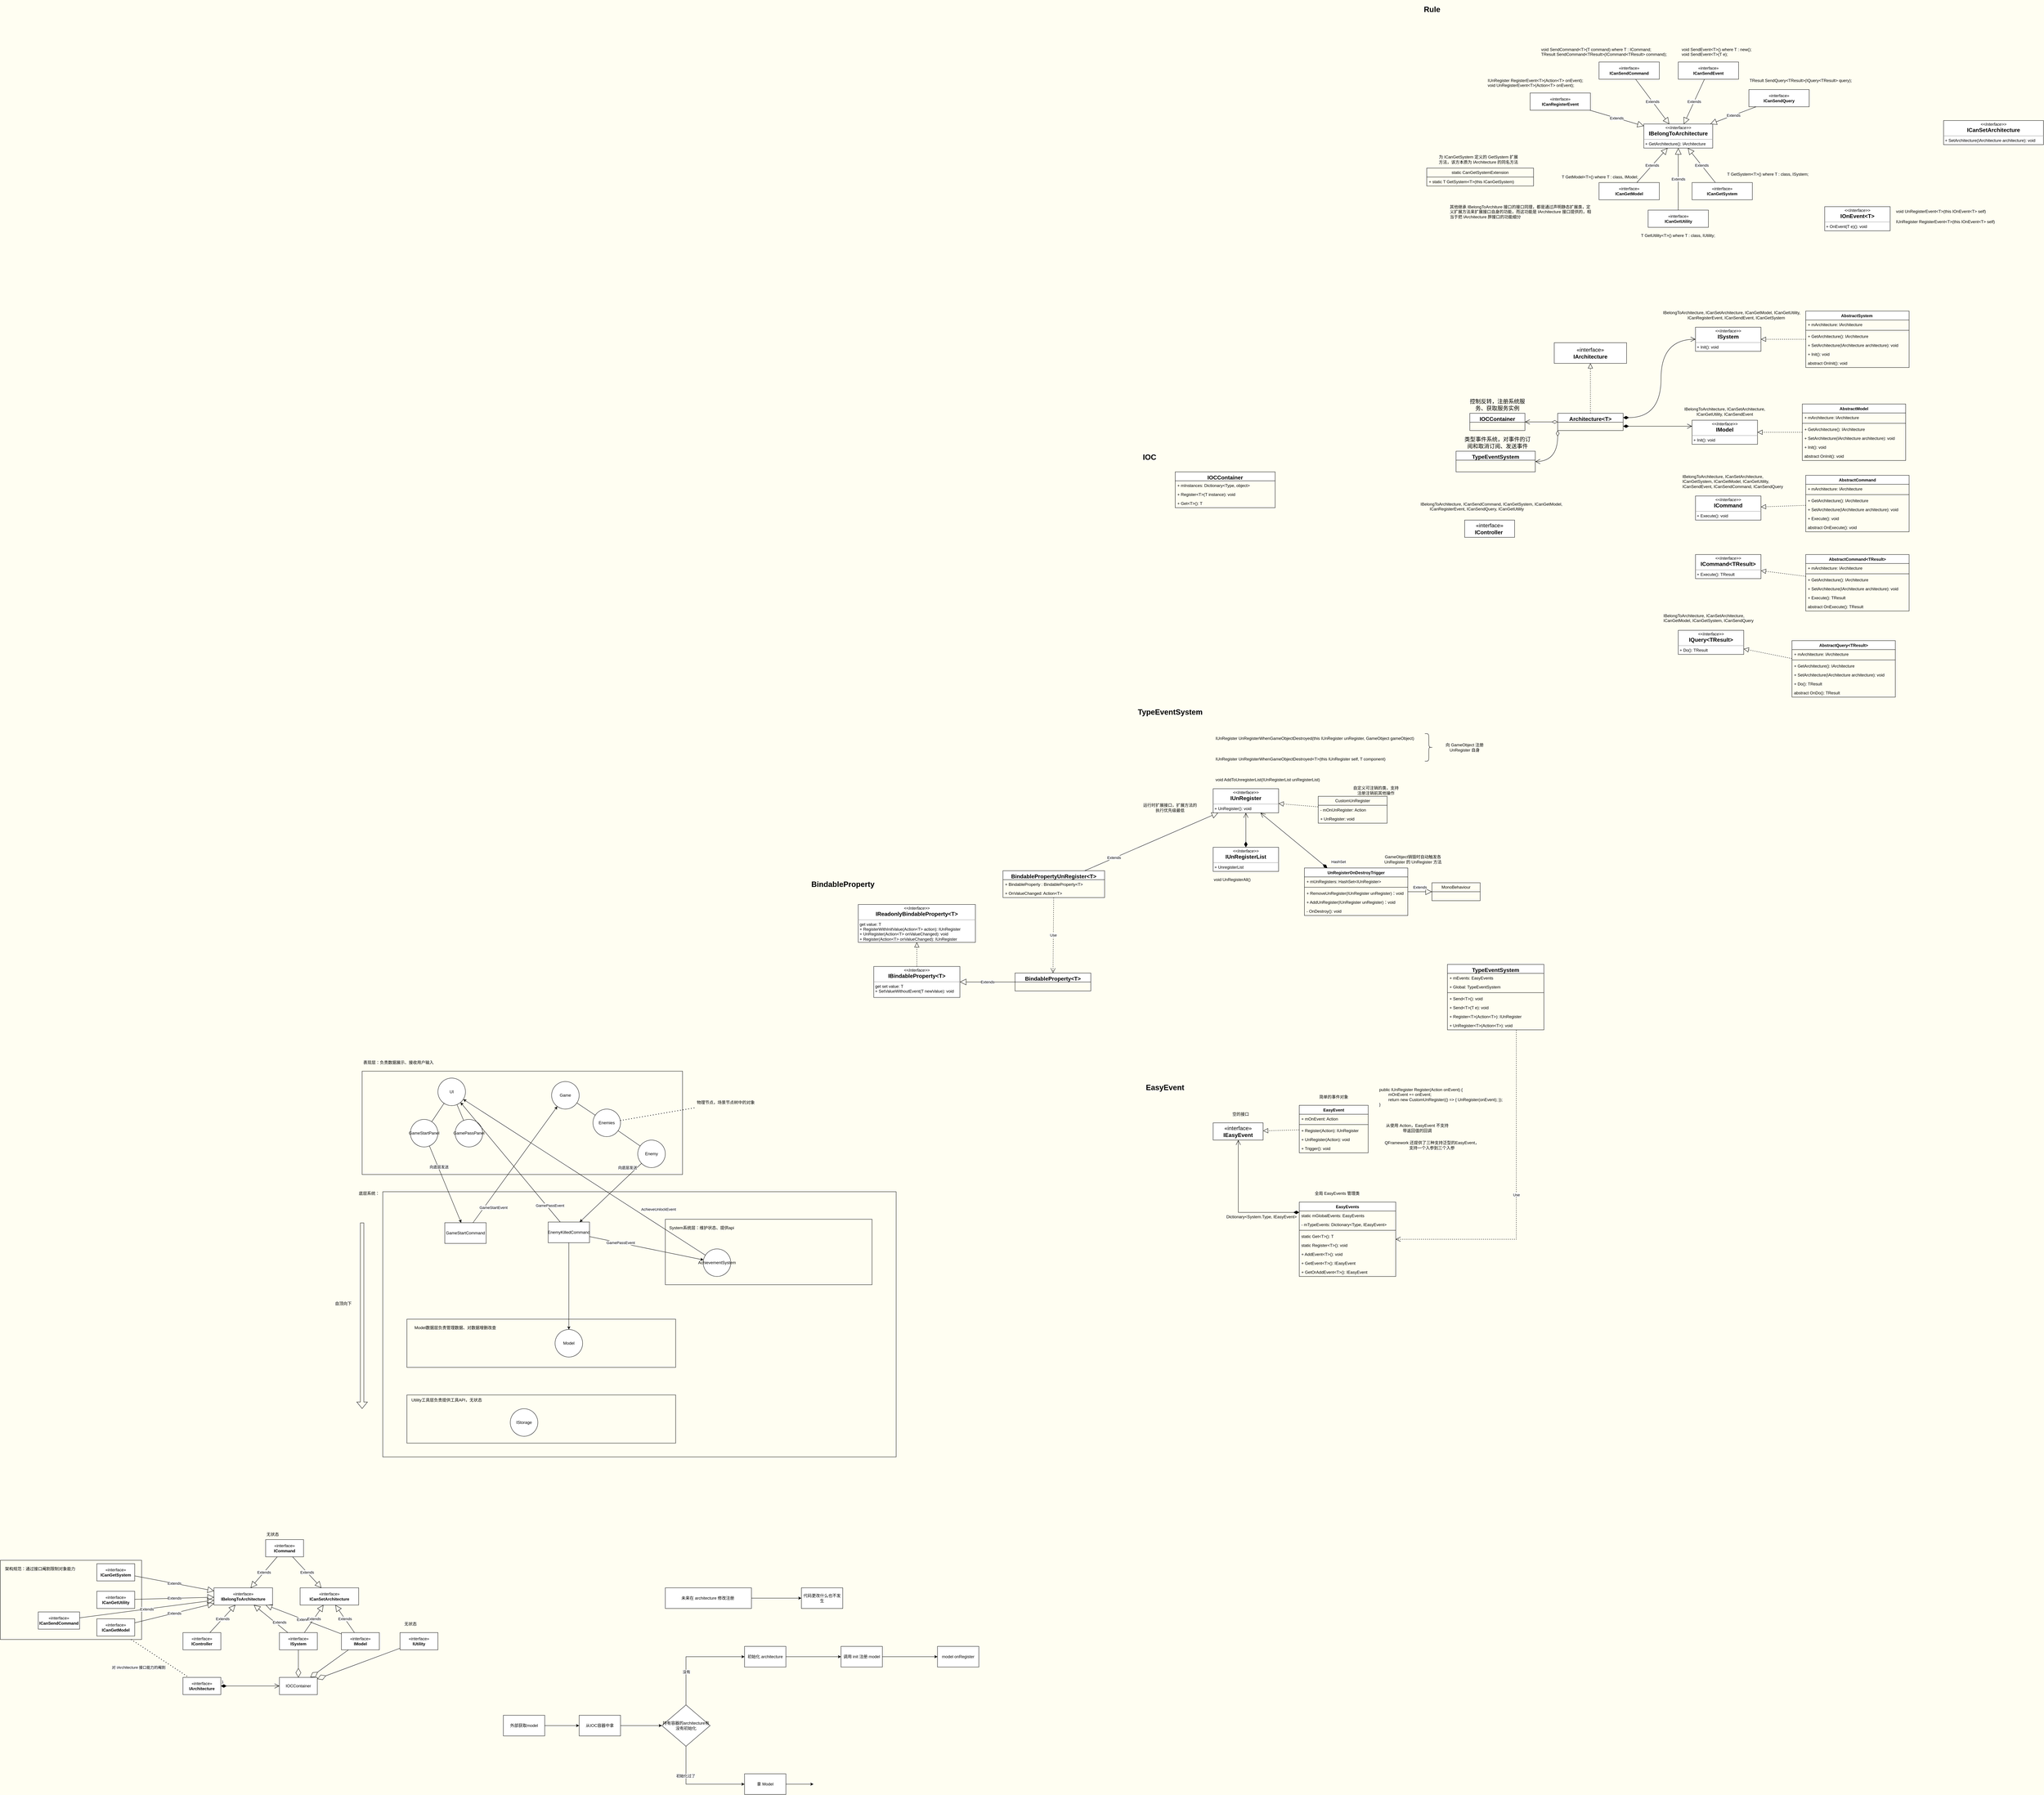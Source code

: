 <mxfile version="21.4.0" type="github">
  <diagram name="第 1 页" id="K_PBwv0A-eRRwEIqiVZz">
    <mxGraphModel dx="6821" dy="2456" grid="1" gridSize="10" guides="1" tooltips="1" connect="1" arrows="1" fold="1" page="0" pageScale="1" pageWidth="827" pageHeight="1169" background="#FFFEF2" math="0" shadow="0">
      <root>
        <mxCell id="0" />
        <mxCell id="1" parent="0" />
        <mxCell id="1qI-dbQGxvWpQJNBaXY6-27" value="" style="rounded=0;whiteSpace=wrap;html=1;fillColor=none;" vertex="1" parent="1">
          <mxGeometry x="-5380" y="3050" width="410" height="230" as="geometry" />
        </mxCell>
        <mxCell id="Ldc7HIKXu7ln34JxATp--42" value="" style="rounded=0;whiteSpace=wrap;html=1;fillColor=none;editable=1;movable=1;resizable=1;rotatable=1;deletable=1;locked=0;connectable=1;" parent="1" vertex="1">
          <mxGeometry x="-4330" y="1630" width="930" height="300" as="geometry" />
        </mxCell>
        <mxCell id="xIr4LslpvPdGtchMT90U-24" value="" style="rounded=0;whiteSpace=wrap;html=1;fillColor=none;editable=1;movable=1;resizable=1;rotatable=1;deletable=1;locked=0;connectable=1;" parent="1" vertex="1">
          <mxGeometry x="-4270" y="1980" width="1490" height="770" as="geometry" />
        </mxCell>
        <mxCell id="cIOsUQTodziZoNkcTuei-1" value="«interface»&lt;br&gt;&lt;b&gt;IArchitecture&lt;/b&gt;" style="html=1;whiteSpace=wrap;fontSize=16;" parent="1" vertex="1">
          <mxGeometry x="-870" y="-485" width="210" height="60" as="geometry" />
        </mxCell>
        <mxCell id="cIOsUQTodziZoNkcTuei-2" value="Architecture&amp;lt;T&amp;gt;" style="swimlane;fontStyle=1;align=center;verticalAlign=top;childLayout=stackLayout;horizontal=1;startSize=26;horizontalStack=0;resizeParent=1;resizeParentMax=0;resizeLast=0;collapsible=1;marginBottom=0;whiteSpace=wrap;html=1;fontSize=16;" parent="1" vertex="1">
          <mxGeometry x="-860" y="-280" width="190" height="50" as="geometry" />
        </mxCell>
        <mxCell id="cIOsUQTodziZoNkcTuei-9" style="edgeStyle=none;curved=1;rounded=0;orthogonalLoop=1;jettySize=auto;html=1;exitX=0.5;exitY=1;exitDx=0;exitDy=0;fontSize=12;startSize=8;endSize=8;" parent="1" edge="1">
          <mxGeometry relative="1" as="geometry">
            <mxPoint x="-355" y="-200" as="sourcePoint" />
            <mxPoint x="-355" y="-200" as="targetPoint" />
          </mxGeometry>
        </mxCell>
        <mxCell id="cIOsUQTodziZoNkcTuei-11" value="" style="endArrow=open;html=1;endSize=12;startArrow=diamondThin;startSize=14;startFill=1;edgeStyle=orthogonalEdgeStyle;align=left;verticalAlign=bottom;rounded=0;fontSize=12;curved=1;exitX=1;exitY=0.25;exitDx=0;exitDy=0;" parent="1" source="cIOsUQTodziZoNkcTuei-2" target="fSNr2YxQXtXftvXYu1Ss-7" edge="1">
          <mxGeometry x="-0.877" y="20" relative="1" as="geometry">
            <mxPoint x="-580" y="-420" as="sourcePoint" />
            <mxPoint x="-420" y="-420" as="targetPoint" />
            <Array as="points">
              <mxPoint x="-560" y="-267" />
              <mxPoint x="-560" y="-495" />
            </Array>
            <mxPoint as="offset" />
          </mxGeometry>
        </mxCell>
        <mxCell id="cIOsUQTodziZoNkcTuei-12" value="" style="endArrow=open;html=1;endSize=12;startArrow=diamondThin;startSize=14;startFill=1;edgeStyle=orthogonalEdgeStyle;align=left;verticalAlign=bottom;rounded=0;fontSize=12;curved=1;exitX=1;exitY=0.75;exitDx=0;exitDy=0;" parent="1" source="cIOsUQTodziZoNkcTuei-2" target="fSNr2YxQXtXftvXYu1Ss-22" edge="1">
          <mxGeometry x="-0.877" y="20" relative="1" as="geometry">
            <mxPoint x="-650" y="-420" as="sourcePoint" />
            <mxPoint x="-450" y="-242.5" as="targetPoint" />
            <mxPoint as="offset" />
            <Array as="points">
              <mxPoint x="-460" y="-243" />
              <mxPoint x="-460" y="-243" />
            </Array>
          </mxGeometry>
        </mxCell>
        <mxCell id="cIOsUQTodziZoNkcTuei-13" value="IOCContainer" style="swimlane;fontStyle=1;align=center;verticalAlign=top;childLayout=stackLayout;horizontal=1;startSize=26;horizontalStack=0;resizeParent=1;resizeParentMax=0;resizeLast=0;collapsible=1;marginBottom=0;whiteSpace=wrap;html=1;fontSize=16;" parent="1" vertex="1">
          <mxGeometry x="-1115" y="-280" width="160" height="50" as="geometry" />
        </mxCell>
        <mxCell id="cIOsUQTodziZoNkcTuei-17" value="" style="endArrow=open;html=1;endSize=12;startArrow=diamondThin;startSize=14;startFill=0;edgeStyle=orthogonalEdgeStyle;align=left;verticalAlign=bottom;rounded=0;fontSize=12;curved=1;" parent="1" source="cIOsUQTodziZoNkcTuei-2" target="cIOsUQTodziZoNkcTuei-13" edge="1">
          <mxGeometry x="-0.75" y="-15" relative="1" as="geometry">
            <mxPoint x="-870" y="-265" as="sourcePoint" />
            <mxPoint x="-730" y="-150" as="targetPoint" />
            <mxPoint as="offset" />
          </mxGeometry>
        </mxCell>
        <mxCell id="cIOsUQTodziZoNkcTuei-18" value="控制反转，注册系统服务、获取服务实例" style="text;html=1;strokeColor=none;fillColor=none;align=center;verticalAlign=middle;whiteSpace=wrap;rounded=0;fontSize=16;" parent="1" vertex="1">
          <mxGeometry x="-1130" y="-320" width="190" height="30" as="geometry" />
        </mxCell>
        <mxCell id="cIOsUQTodziZoNkcTuei-19" value="TypeEventSystem" style="swimlane;fontStyle=1;align=center;verticalAlign=top;childLayout=stackLayout;horizontal=1;startSize=26;horizontalStack=0;resizeParent=1;resizeParentMax=0;resizeLast=0;collapsible=1;marginBottom=0;whiteSpace=wrap;html=1;fontSize=16;" parent="1" vertex="1">
          <mxGeometry x="-1155" y="-170" width="230" height="60" as="geometry" />
        </mxCell>
        <mxCell id="cIOsUQTodziZoNkcTuei-23" value="" style="endArrow=open;html=1;endSize=12;startArrow=diamondThin;startSize=14;startFill=0;edgeStyle=orthogonalEdgeStyle;align=left;verticalAlign=bottom;rounded=0;fontSize=12;curved=1;exitX=0;exitY=1;exitDx=0;exitDy=0;entryX=1;entryY=0.5;entryDx=0;entryDy=0;" parent="1" source="cIOsUQTodziZoNkcTuei-2" target="cIOsUQTodziZoNkcTuei-19" edge="1">
          <mxGeometry x="-0.75" y="-15" relative="1" as="geometry">
            <mxPoint x="-850" y="-245" as="sourcePoint" />
            <mxPoint x="-950" y="-245" as="targetPoint" />
            <mxPoint as="offset" />
          </mxGeometry>
        </mxCell>
        <mxCell id="cIOsUQTodziZoNkcTuei-24" value="类型事件系统，对事件的订阅和取消订阅、发送事件" style="text;html=1;strokeColor=none;fillColor=none;align=center;verticalAlign=middle;whiteSpace=wrap;rounded=0;fontSize=16;" parent="1" vertex="1">
          <mxGeometry x="-1132.5" y="-210" width="195" height="30" as="geometry" />
        </mxCell>
        <mxCell id="fSNr2YxQXtXftvXYu1Ss-1" value="«interface»&lt;br&gt;&lt;b&gt;IController&amp;nbsp;&lt;/b&gt;" style="html=1;whiteSpace=wrap;fontSize=16;" parent="1" vertex="1">
          <mxGeometry x="-1130" y="30" width="145" height="50" as="geometry" />
        </mxCell>
        <mxCell id="fSNr2YxQXtXftvXYu1Ss-2" value="&lt;div&gt;IBelongToArchitecture, ICanSetArchitecture, ICanGetModel, ICanGetUtility,&lt;/div&gt;&lt;div&gt;&amp;nbsp; &amp;nbsp; &amp;nbsp; &amp;nbsp; ICanRegisterEvent, ICanSendEvent, ICanGetSystem&lt;/div&gt;" style="text;html=1;strokeColor=none;fillColor=none;align=center;verticalAlign=middle;whiteSpace=wrap;rounded=0;" parent="1" vertex="1">
          <mxGeometry x="-580" y="-590" width="450" height="50" as="geometry" />
        </mxCell>
        <mxCell id="fSNr2YxQXtXftvXYu1Ss-7" value="&lt;p style=&quot;margin:0px;margin-top:4px;text-align:center;&quot;&gt;&lt;i&gt;&amp;lt;&amp;lt;Interface&amp;gt;&amp;gt;&lt;/i&gt;&lt;br&gt;&lt;b style=&quot;border-color: var(--border-color); font-size: 16px;&quot;&gt;ISystem&lt;/b&gt;&lt;br&gt;&lt;/p&gt;&lt;hr size=&quot;1&quot;&gt;&lt;p style=&quot;margin:0px;margin-left:4px;&quot;&gt;&lt;/p&gt;&lt;p style=&quot;margin:0px;margin-left:4px;&quot;&gt;+ Init(): void&lt;br&gt;&lt;/p&gt;" style="verticalAlign=top;align=left;overflow=fill;fontSize=12;fontFamily=Helvetica;html=1;whiteSpace=wrap;movable=1;resizable=1;rotatable=1;deletable=1;editable=1;locked=0;connectable=1;" parent="1" vertex="1">
          <mxGeometry x="-460" y="-530" width="190" height="70" as="geometry" />
        </mxCell>
        <mxCell id="fSNr2YxQXtXftvXYu1Ss-8" value="AbstractSystem&amp;nbsp;" style="swimlane;fontStyle=1;align=center;verticalAlign=top;childLayout=stackLayout;horizontal=1;startSize=26;horizontalStack=0;resizeParent=1;resizeParentMax=0;resizeLast=0;collapsible=1;marginBottom=0;whiteSpace=wrap;html=1;" parent="1" vertex="1">
          <mxGeometry x="-140" y="-577" width="300" height="164" as="geometry" />
        </mxCell>
        <mxCell id="fSNr2YxQXtXftvXYu1Ss-12" value="+ mArchitecture: IArchitecture" style="text;strokeColor=none;fillColor=none;align=left;verticalAlign=top;spacingLeft=4;spacingRight=4;overflow=hidden;rotatable=0;points=[[0,0.5],[1,0.5]];portConstraint=eastwest;whiteSpace=wrap;html=1;" parent="fSNr2YxQXtXftvXYu1Ss-8" vertex="1">
          <mxGeometry y="26" width="300" height="26" as="geometry" />
        </mxCell>
        <mxCell id="fSNr2YxQXtXftvXYu1Ss-10" value="" style="line;strokeWidth=1;fillColor=none;align=left;verticalAlign=middle;spacingTop=-1;spacingLeft=3;spacingRight=3;rotatable=0;labelPosition=right;points=[];portConstraint=eastwest;strokeColor=inherit;" parent="fSNr2YxQXtXftvXYu1Ss-8" vertex="1">
          <mxGeometry y="52" width="300" height="8" as="geometry" />
        </mxCell>
        <mxCell id="fSNr2YxQXtXftvXYu1Ss-17" value="+ GetArchitecture(): IArchitecture" style="text;strokeColor=none;fillColor=none;align=left;verticalAlign=top;spacingLeft=4;spacingRight=4;overflow=hidden;rotatable=0;points=[[0,0.5],[1,0.5]];portConstraint=eastwest;whiteSpace=wrap;html=1;" parent="fSNr2YxQXtXftvXYu1Ss-8" vertex="1">
          <mxGeometry y="60" width="300" height="26" as="geometry" />
        </mxCell>
        <mxCell id="fSNr2YxQXtXftvXYu1Ss-11" value="+ SetArchitecture(IArchitecture architecture): void" style="text;strokeColor=none;fillColor=none;align=left;verticalAlign=top;spacingLeft=4;spacingRight=4;overflow=hidden;rotatable=0;points=[[0,0.5],[1,0.5]];portConstraint=eastwest;whiteSpace=wrap;html=1;" parent="fSNr2YxQXtXftvXYu1Ss-8" vertex="1">
          <mxGeometry y="86" width="300" height="26" as="geometry" />
        </mxCell>
        <mxCell id="fSNr2YxQXtXftvXYu1Ss-18" value="+ Init(): void" style="text;strokeColor=none;fillColor=none;align=left;verticalAlign=top;spacingLeft=4;spacingRight=4;overflow=hidden;rotatable=0;points=[[0,0.5],[1,0.5]];portConstraint=eastwest;whiteSpace=wrap;html=1;" parent="fSNr2YxQXtXftvXYu1Ss-8" vertex="1">
          <mxGeometry y="112" width="300" height="26" as="geometry" />
        </mxCell>
        <mxCell id="fSNr2YxQXtXftvXYu1Ss-19" value="abstract OnInit(): void" style="text;strokeColor=none;fillColor=none;align=left;verticalAlign=top;spacingLeft=4;spacingRight=4;overflow=hidden;rotatable=0;points=[[0,0.5],[1,0.5]];portConstraint=eastwest;whiteSpace=wrap;html=1;" parent="fSNr2YxQXtXftvXYu1Ss-8" vertex="1">
          <mxGeometry y="138" width="300" height="26" as="geometry" />
        </mxCell>
        <mxCell id="fSNr2YxQXtXftvXYu1Ss-14" value="" style="endArrow=block;dashed=1;endFill=0;endSize=12;html=1;rounded=0;" parent="1" source="fSNr2YxQXtXftvXYu1Ss-8" target="fSNr2YxQXtXftvXYu1Ss-7" edge="1">
          <mxGeometry width="160" relative="1" as="geometry">
            <mxPoint x="-210" y="-490" as="sourcePoint" />
            <mxPoint x="-50" y="-490" as="targetPoint" />
          </mxGeometry>
        </mxCell>
        <mxCell id="fSNr2YxQXtXftvXYu1Ss-15" value="" style="endArrow=block;dashed=1;endFill=0;endSize=12;html=1;rounded=0;" parent="1" source="cIOsUQTodziZoNkcTuei-2" target="cIOsUQTodziZoNkcTuei-1" edge="1">
          <mxGeometry width="160" relative="1" as="geometry">
            <mxPoint x="-130" y="-485" as="sourcePoint" />
            <mxPoint x="-260" y="-485" as="targetPoint" />
          </mxGeometry>
        </mxCell>
        <mxCell id="fSNr2YxQXtXftvXYu1Ss-21" value="IBelongToArchitecture, ICanSetArchitecture, ICanGetUtility, ICanSendEvent" style="text;html=1;strokeColor=none;fillColor=none;align=center;verticalAlign=middle;whiteSpace=wrap;rounded=0;" parent="1" vertex="1">
          <mxGeometry x="-530" y="-300" width="310" height="30" as="geometry" />
        </mxCell>
        <mxCell id="fSNr2YxQXtXftvXYu1Ss-22" value="&lt;p style=&quot;margin:0px;margin-top:4px;text-align:center;&quot;&gt;&lt;i&gt;&amp;lt;&amp;lt;Interface&amp;gt;&amp;gt;&lt;/i&gt;&lt;br&gt;&lt;b style=&quot;border-color: var(--border-color); font-size: 16px;&quot;&gt;IModel&lt;/b&gt;&lt;br&gt;&lt;/p&gt;&lt;hr size=&quot;1&quot;&gt;&lt;p style=&quot;margin:0px;margin-left:4px;&quot;&gt;&lt;/p&gt;&lt;p style=&quot;margin:0px;margin-left:4px;&quot;&gt;+ Init(): void&lt;br&gt;&lt;/p&gt;" style="verticalAlign=top;align=left;overflow=fill;fontSize=12;fontFamily=Helvetica;html=1;whiteSpace=wrap;movable=1;resizable=1;rotatable=1;deletable=1;editable=1;locked=0;connectable=1;" parent="1" vertex="1">
          <mxGeometry x="-470" y="-260" width="190" height="70" as="geometry" />
        </mxCell>
        <mxCell id="fSNr2YxQXtXftvXYu1Ss-23" value="AbstractModel" style="swimlane;fontStyle=1;align=center;verticalAlign=top;childLayout=stackLayout;horizontal=1;startSize=26;horizontalStack=0;resizeParent=1;resizeParentMax=0;resizeLast=0;collapsible=1;marginBottom=0;whiteSpace=wrap;html=1;" parent="1" vertex="1">
          <mxGeometry x="-150" y="-307" width="300" height="164" as="geometry" />
        </mxCell>
        <mxCell id="fSNr2YxQXtXftvXYu1Ss-24" value="+ mArchitecture: IArchitecture" style="text;strokeColor=none;fillColor=none;align=left;verticalAlign=top;spacingLeft=4;spacingRight=4;overflow=hidden;rotatable=0;points=[[0,0.5],[1,0.5]];portConstraint=eastwest;whiteSpace=wrap;html=1;" parent="fSNr2YxQXtXftvXYu1Ss-23" vertex="1">
          <mxGeometry y="26" width="300" height="26" as="geometry" />
        </mxCell>
        <mxCell id="fSNr2YxQXtXftvXYu1Ss-25" value="" style="line;strokeWidth=1;fillColor=none;align=left;verticalAlign=middle;spacingTop=-1;spacingLeft=3;spacingRight=3;rotatable=0;labelPosition=right;points=[];portConstraint=eastwest;strokeColor=inherit;" parent="fSNr2YxQXtXftvXYu1Ss-23" vertex="1">
          <mxGeometry y="52" width="300" height="8" as="geometry" />
        </mxCell>
        <mxCell id="fSNr2YxQXtXftvXYu1Ss-26" value="+ GetArchitecture(): IArchitecture" style="text;strokeColor=none;fillColor=none;align=left;verticalAlign=top;spacingLeft=4;spacingRight=4;overflow=hidden;rotatable=0;points=[[0,0.5],[1,0.5]];portConstraint=eastwest;whiteSpace=wrap;html=1;" parent="fSNr2YxQXtXftvXYu1Ss-23" vertex="1">
          <mxGeometry y="60" width="300" height="26" as="geometry" />
        </mxCell>
        <mxCell id="fSNr2YxQXtXftvXYu1Ss-27" value="+ SetArchitecture(IArchitecture architecture): void" style="text;strokeColor=none;fillColor=none;align=left;verticalAlign=top;spacingLeft=4;spacingRight=4;overflow=hidden;rotatable=0;points=[[0,0.5],[1,0.5]];portConstraint=eastwest;whiteSpace=wrap;html=1;" parent="fSNr2YxQXtXftvXYu1Ss-23" vertex="1">
          <mxGeometry y="86" width="300" height="26" as="geometry" />
        </mxCell>
        <mxCell id="fSNr2YxQXtXftvXYu1Ss-28" value="+ Init(): void" style="text;strokeColor=none;fillColor=none;align=left;verticalAlign=top;spacingLeft=4;spacingRight=4;overflow=hidden;rotatable=0;points=[[0,0.5],[1,0.5]];portConstraint=eastwest;whiteSpace=wrap;html=1;" parent="fSNr2YxQXtXftvXYu1Ss-23" vertex="1">
          <mxGeometry y="112" width="300" height="26" as="geometry" />
        </mxCell>
        <mxCell id="fSNr2YxQXtXftvXYu1Ss-29" value="abstract OnInit(): void" style="text;strokeColor=none;fillColor=none;align=left;verticalAlign=top;spacingLeft=4;spacingRight=4;overflow=hidden;rotatable=0;points=[[0,0.5],[1,0.5]];portConstraint=eastwest;whiteSpace=wrap;html=1;" parent="fSNr2YxQXtXftvXYu1Ss-23" vertex="1">
          <mxGeometry y="138" width="300" height="26" as="geometry" />
        </mxCell>
        <mxCell id="fSNr2YxQXtXftvXYu1Ss-30" value="" style="endArrow=block;dashed=1;endFill=0;endSize=12;html=1;rounded=0;" parent="1" source="fSNr2YxQXtXftvXYu1Ss-23" target="fSNr2YxQXtXftvXYu1Ss-22" edge="1">
          <mxGeometry width="160" relative="1" as="geometry">
            <mxPoint x="-140" y="-475" as="sourcePoint" />
            <mxPoint x="-260" y="-481" as="targetPoint" />
          </mxGeometry>
        </mxCell>
        <mxCell id="fSNr2YxQXtXftvXYu1Ss-31" value="&lt;p style=&quot;margin:0px;margin-top:4px;text-align:center;&quot;&gt;&lt;i&gt;&amp;lt;&amp;lt;Interface&amp;gt;&amp;gt;&lt;/i&gt;&lt;br&gt;&lt;b style=&quot;border-color: var(--border-color); font-size: 16px;&quot;&gt;ICommand&lt;/b&gt;&lt;br&gt;&lt;/p&gt;&lt;hr size=&quot;1&quot;&gt;&lt;p style=&quot;margin:0px;margin-left:4px;&quot;&gt;&lt;/p&gt;&lt;p style=&quot;margin:0px;margin-left:4px;&quot;&gt;+ Execute(): void&lt;br&gt;&lt;/p&gt;" style="verticalAlign=top;align=left;overflow=fill;fontSize=12;fontFamily=Helvetica;html=1;whiteSpace=wrap;movable=1;resizable=1;rotatable=1;deletable=1;editable=1;locked=0;connectable=1;" parent="1" vertex="1">
          <mxGeometry x="-460" y="-40" width="190" height="70" as="geometry" />
        </mxCell>
        <mxCell id="fSNr2YxQXtXftvXYu1Ss-32" value="&lt;p style=&quot;margin:0px;margin-top:4px;text-align:center;&quot;&gt;&lt;i&gt;&amp;lt;&amp;lt;Interface&amp;gt;&amp;gt;&lt;/i&gt;&lt;br&gt;&lt;b style=&quot;border-color: var(--border-color); font-size: 16px;&quot;&gt;ICommand&amp;lt;TResult&amp;gt;&lt;/b&gt;&lt;br&gt;&lt;/p&gt;&lt;hr size=&quot;1&quot;&gt;&lt;p style=&quot;margin:0px;margin-left:4px;&quot;&gt;&lt;/p&gt;&lt;p style=&quot;margin:0px;margin-left:4px;&quot;&gt;+ Execute(): TResult&lt;br&gt;&lt;/p&gt;" style="verticalAlign=top;align=left;overflow=fill;fontSize=12;fontFamily=Helvetica;html=1;whiteSpace=wrap;movable=1;resizable=1;rotatable=1;deletable=1;editable=1;locked=0;connectable=1;" parent="1" vertex="1">
          <mxGeometry x="-460" y="130" width="190" height="70" as="geometry" />
        </mxCell>
        <mxCell id="fSNr2YxQXtXftvXYu1Ss-33" value="IBelongToArchitecture, ICanSetArchitecture, ICanGetSystem, ICanGetModel, ICanGetUtility,&amp;#xa;        ICanSendEvent, ICanSendCommand, ICanSendQuery" style="text;whiteSpace=wrap;html=1;" parent="1" vertex="1">
          <mxGeometry x="-500" y="-110" width="310" height="50" as="geometry" />
        </mxCell>
        <mxCell id="fSNr2YxQXtXftvXYu1Ss-34" value="AbstractCommand" style="swimlane;fontStyle=1;align=center;verticalAlign=top;childLayout=stackLayout;horizontal=1;startSize=26;horizontalStack=0;resizeParent=1;resizeParentMax=0;resizeLast=0;collapsible=1;marginBottom=0;whiteSpace=wrap;html=1;" parent="1" vertex="1">
          <mxGeometry x="-140" y="-100" width="300" height="164" as="geometry" />
        </mxCell>
        <mxCell id="fSNr2YxQXtXftvXYu1Ss-35" value="+ mArchitecture: IArchitecture" style="text;strokeColor=none;fillColor=none;align=left;verticalAlign=top;spacingLeft=4;spacingRight=4;overflow=hidden;rotatable=0;points=[[0,0.5],[1,0.5]];portConstraint=eastwest;whiteSpace=wrap;html=1;" parent="fSNr2YxQXtXftvXYu1Ss-34" vertex="1">
          <mxGeometry y="26" width="300" height="26" as="geometry" />
        </mxCell>
        <mxCell id="fSNr2YxQXtXftvXYu1Ss-36" value="" style="line;strokeWidth=1;fillColor=none;align=left;verticalAlign=middle;spacingTop=-1;spacingLeft=3;spacingRight=3;rotatable=0;labelPosition=right;points=[];portConstraint=eastwest;strokeColor=inherit;" parent="fSNr2YxQXtXftvXYu1Ss-34" vertex="1">
          <mxGeometry y="52" width="300" height="8" as="geometry" />
        </mxCell>
        <mxCell id="fSNr2YxQXtXftvXYu1Ss-37" value="+ GetArchitecture(): IArchitecture" style="text;strokeColor=none;fillColor=none;align=left;verticalAlign=top;spacingLeft=4;spacingRight=4;overflow=hidden;rotatable=0;points=[[0,0.5],[1,0.5]];portConstraint=eastwest;whiteSpace=wrap;html=1;" parent="fSNr2YxQXtXftvXYu1Ss-34" vertex="1">
          <mxGeometry y="60" width="300" height="26" as="geometry" />
        </mxCell>
        <mxCell id="fSNr2YxQXtXftvXYu1Ss-38" value="+ SetArchitecture(IArchitecture architecture): void" style="text;strokeColor=none;fillColor=none;align=left;verticalAlign=top;spacingLeft=4;spacingRight=4;overflow=hidden;rotatable=0;points=[[0,0.5],[1,0.5]];portConstraint=eastwest;whiteSpace=wrap;html=1;" parent="fSNr2YxQXtXftvXYu1Ss-34" vertex="1">
          <mxGeometry y="86" width="300" height="26" as="geometry" />
        </mxCell>
        <mxCell id="fSNr2YxQXtXftvXYu1Ss-39" value="+ Execute(): void" style="text;strokeColor=none;fillColor=none;align=left;verticalAlign=top;spacingLeft=4;spacingRight=4;overflow=hidden;rotatable=0;points=[[0,0.5],[1,0.5]];portConstraint=eastwest;whiteSpace=wrap;html=1;" parent="fSNr2YxQXtXftvXYu1Ss-34" vertex="1">
          <mxGeometry y="112" width="300" height="26" as="geometry" />
        </mxCell>
        <mxCell id="fSNr2YxQXtXftvXYu1Ss-40" value="abstract OnExecute(): void" style="text;strokeColor=none;fillColor=none;align=left;verticalAlign=top;spacingLeft=4;spacingRight=4;overflow=hidden;rotatable=0;points=[[0,0.5],[1,0.5]];portConstraint=eastwest;whiteSpace=wrap;html=1;" parent="fSNr2YxQXtXftvXYu1Ss-34" vertex="1">
          <mxGeometry y="138" width="300" height="26" as="geometry" />
        </mxCell>
        <mxCell id="fSNr2YxQXtXftvXYu1Ss-41" value="" style="endArrow=block;dashed=1;endFill=0;endSize=12;html=1;rounded=0;" parent="1" source="fSNr2YxQXtXftvXYu1Ss-34" target="fSNr2YxQXtXftvXYu1Ss-31" edge="1">
          <mxGeometry width="160" relative="1" as="geometry">
            <mxPoint x="-140" y="-215" as="sourcePoint" />
            <mxPoint x="-270" y="-215" as="targetPoint" />
          </mxGeometry>
        </mxCell>
        <mxCell id="fSNr2YxQXtXftvXYu1Ss-42" value="AbstractCommand&amp;lt;TResult&amp;gt;" style="swimlane;fontStyle=1;align=center;verticalAlign=top;childLayout=stackLayout;horizontal=1;startSize=26;horizontalStack=0;resizeParent=1;resizeParentMax=0;resizeLast=0;collapsible=1;marginBottom=0;whiteSpace=wrap;html=1;" parent="1" vertex="1">
          <mxGeometry x="-140" y="130" width="300" height="164" as="geometry" />
        </mxCell>
        <mxCell id="fSNr2YxQXtXftvXYu1Ss-43" value="+ mArchitecture: IArchitecture" style="text;strokeColor=none;fillColor=none;align=left;verticalAlign=top;spacingLeft=4;spacingRight=4;overflow=hidden;rotatable=0;points=[[0,0.5],[1,0.5]];portConstraint=eastwest;whiteSpace=wrap;html=1;" parent="fSNr2YxQXtXftvXYu1Ss-42" vertex="1">
          <mxGeometry y="26" width="300" height="26" as="geometry" />
        </mxCell>
        <mxCell id="fSNr2YxQXtXftvXYu1Ss-44" value="" style="line;strokeWidth=1;fillColor=none;align=left;verticalAlign=middle;spacingTop=-1;spacingLeft=3;spacingRight=3;rotatable=0;labelPosition=right;points=[];portConstraint=eastwest;strokeColor=inherit;" parent="fSNr2YxQXtXftvXYu1Ss-42" vertex="1">
          <mxGeometry y="52" width="300" height="8" as="geometry" />
        </mxCell>
        <mxCell id="fSNr2YxQXtXftvXYu1Ss-45" value="+ GetArchitecture(): IArchitecture" style="text;strokeColor=none;fillColor=none;align=left;verticalAlign=top;spacingLeft=4;spacingRight=4;overflow=hidden;rotatable=0;points=[[0,0.5],[1,0.5]];portConstraint=eastwest;whiteSpace=wrap;html=1;" parent="fSNr2YxQXtXftvXYu1Ss-42" vertex="1">
          <mxGeometry y="60" width="300" height="26" as="geometry" />
        </mxCell>
        <mxCell id="fSNr2YxQXtXftvXYu1Ss-46" value="+ SetArchitecture(IArchitecture architecture): void" style="text;strokeColor=none;fillColor=none;align=left;verticalAlign=top;spacingLeft=4;spacingRight=4;overflow=hidden;rotatable=0;points=[[0,0.5],[1,0.5]];portConstraint=eastwest;whiteSpace=wrap;html=1;" parent="fSNr2YxQXtXftvXYu1Ss-42" vertex="1">
          <mxGeometry y="86" width="300" height="26" as="geometry" />
        </mxCell>
        <mxCell id="fSNr2YxQXtXftvXYu1Ss-47" value="+ Execute(): TResult" style="text;strokeColor=none;fillColor=none;align=left;verticalAlign=top;spacingLeft=4;spacingRight=4;overflow=hidden;rotatable=0;points=[[0,0.5],[1,0.5]];portConstraint=eastwest;whiteSpace=wrap;html=1;" parent="fSNr2YxQXtXftvXYu1Ss-42" vertex="1">
          <mxGeometry y="112" width="300" height="26" as="geometry" />
        </mxCell>
        <mxCell id="fSNr2YxQXtXftvXYu1Ss-48" value="abstract OnExecute(): TResult" style="text;strokeColor=none;fillColor=none;align=left;verticalAlign=top;spacingLeft=4;spacingRight=4;overflow=hidden;rotatable=0;points=[[0,0.5],[1,0.5]];portConstraint=eastwest;whiteSpace=wrap;html=1;" parent="fSNr2YxQXtXftvXYu1Ss-42" vertex="1">
          <mxGeometry y="138" width="300" height="26" as="geometry" />
        </mxCell>
        <mxCell id="fSNr2YxQXtXftvXYu1Ss-49" value="" style="endArrow=block;dashed=1;endFill=0;endSize=12;html=1;rounded=0;" parent="1" source="fSNr2YxQXtXftvXYu1Ss-42" target="fSNr2YxQXtXftvXYu1Ss-32" edge="1">
          <mxGeometry width="160" relative="1" as="geometry">
            <mxPoint x="-130" y="-19" as="sourcePoint" />
            <mxPoint x="-260" y="-28" as="targetPoint" />
          </mxGeometry>
        </mxCell>
        <mxCell id="fSNr2YxQXtXftvXYu1Ss-50" value="&lt;p style=&quot;margin:0px;margin-top:4px;text-align:center;&quot;&gt;&lt;i&gt;&amp;lt;&amp;lt;Interface&amp;gt;&amp;gt;&lt;/i&gt;&lt;br&gt;&lt;b style=&quot;border-color: var(--border-color); font-size: 16px;&quot;&gt;IQuery&amp;lt;TResult&amp;gt;&lt;/b&gt;&lt;br&gt;&lt;/p&gt;&lt;hr size=&quot;1&quot;&gt;&lt;p style=&quot;margin:0px;margin-left:4px;&quot;&gt;&lt;/p&gt;&lt;p style=&quot;margin:0px;margin-left:4px;&quot;&gt;+ Do(): TResult&lt;br&gt;&lt;/p&gt;" style="verticalAlign=top;align=left;overflow=fill;fontSize=12;fontFamily=Helvetica;html=1;whiteSpace=wrap;movable=1;resizable=1;rotatable=1;deletable=1;editable=1;locked=0;connectable=1;" parent="1" vertex="1">
          <mxGeometry x="-510" y="350" width="190" height="70" as="geometry" />
        </mxCell>
        <mxCell id="fSNr2YxQXtXftvXYu1Ss-51" value="IBelongToArchitecture, ICanSetArchitecture, ICanGetModel, ICanGetSystem, ICanSendQuery" style="text;whiteSpace=wrap;html=1;" parent="1" vertex="1">
          <mxGeometry x="-555" y="294" width="285" height="50" as="geometry" />
        </mxCell>
        <mxCell id="fSNr2YxQXtXftvXYu1Ss-52" value="AbstractQuery&amp;lt;TResult&amp;gt;" style="swimlane;fontStyle=1;align=center;verticalAlign=top;childLayout=stackLayout;horizontal=1;startSize=26;horizontalStack=0;resizeParent=1;resizeParentMax=0;resizeLast=0;collapsible=1;marginBottom=0;whiteSpace=wrap;html=1;" parent="1" vertex="1">
          <mxGeometry x="-180" y="380" width="300" height="164" as="geometry" />
        </mxCell>
        <mxCell id="fSNr2YxQXtXftvXYu1Ss-53" value="+ mArchitecture: IArchitecture" style="text;strokeColor=none;fillColor=none;align=left;verticalAlign=top;spacingLeft=4;spacingRight=4;overflow=hidden;rotatable=0;points=[[0,0.5],[1,0.5]];portConstraint=eastwest;whiteSpace=wrap;html=1;" parent="fSNr2YxQXtXftvXYu1Ss-52" vertex="1">
          <mxGeometry y="26" width="300" height="26" as="geometry" />
        </mxCell>
        <mxCell id="fSNr2YxQXtXftvXYu1Ss-54" value="" style="line;strokeWidth=1;fillColor=none;align=left;verticalAlign=middle;spacingTop=-1;spacingLeft=3;spacingRight=3;rotatable=0;labelPosition=right;points=[];portConstraint=eastwest;strokeColor=inherit;" parent="fSNr2YxQXtXftvXYu1Ss-52" vertex="1">
          <mxGeometry y="52" width="300" height="8" as="geometry" />
        </mxCell>
        <mxCell id="fSNr2YxQXtXftvXYu1Ss-55" value="+ GetArchitecture(): IArchitecture" style="text;strokeColor=none;fillColor=none;align=left;verticalAlign=top;spacingLeft=4;spacingRight=4;overflow=hidden;rotatable=0;points=[[0,0.5],[1,0.5]];portConstraint=eastwest;whiteSpace=wrap;html=1;" parent="fSNr2YxQXtXftvXYu1Ss-52" vertex="1">
          <mxGeometry y="60" width="300" height="26" as="geometry" />
        </mxCell>
        <mxCell id="fSNr2YxQXtXftvXYu1Ss-56" value="+ SetArchitecture(IArchitecture architecture): void" style="text;strokeColor=none;fillColor=none;align=left;verticalAlign=top;spacingLeft=4;spacingRight=4;overflow=hidden;rotatable=0;points=[[0,0.5],[1,0.5]];portConstraint=eastwest;whiteSpace=wrap;html=1;" parent="fSNr2YxQXtXftvXYu1Ss-52" vertex="1">
          <mxGeometry y="86" width="300" height="26" as="geometry" />
        </mxCell>
        <mxCell id="fSNr2YxQXtXftvXYu1Ss-57" value="+ Do(): TResult" style="text;strokeColor=none;fillColor=none;align=left;verticalAlign=top;spacingLeft=4;spacingRight=4;overflow=hidden;rotatable=0;points=[[0,0.5],[1,0.5]];portConstraint=eastwest;whiteSpace=wrap;html=1;" parent="fSNr2YxQXtXftvXYu1Ss-52" vertex="1">
          <mxGeometry y="112" width="300" height="26" as="geometry" />
        </mxCell>
        <mxCell id="fSNr2YxQXtXftvXYu1Ss-58" value="abstract OnDo(): TResult" style="text;strokeColor=none;fillColor=none;align=left;verticalAlign=top;spacingLeft=4;spacingRight=4;overflow=hidden;rotatable=0;points=[[0,0.5],[1,0.5]];portConstraint=eastwest;whiteSpace=wrap;html=1;" parent="fSNr2YxQXtXftvXYu1Ss-52" vertex="1">
          <mxGeometry y="138" width="300" height="26" as="geometry" />
        </mxCell>
        <mxCell id="fSNr2YxQXtXftvXYu1Ss-59" value="" style="endArrow=block;dashed=1;endFill=0;endSize=12;html=1;rounded=0;" parent="1" source="fSNr2YxQXtXftvXYu1Ss-52" target="fSNr2YxQXtXftvXYu1Ss-50" edge="1">
          <mxGeometry width="160" relative="1" as="geometry">
            <mxPoint x="-130" y="203" as="sourcePoint" />
            <mxPoint x="-260" y="187" as="targetPoint" />
          </mxGeometry>
        </mxCell>
        <mxCell id="fSNr2YxQXtXftvXYu1Ss-60" value="&lt;p style=&quot;margin:0px;margin-top:4px;text-align:center;&quot;&gt;&lt;i&gt;&amp;lt;&amp;lt;Interface&amp;gt;&amp;gt;&lt;/i&gt;&lt;br&gt;&lt;b style=&quot;border-color: var(--border-color); font-size: 16px;&quot;&gt;IBelongToArchitecture&lt;/b&gt;&lt;br&gt;&lt;/p&gt;&lt;hr size=&quot;1&quot;&gt;&lt;p style=&quot;margin:0px;margin-left:4px;&quot;&gt;&lt;/p&gt;&lt;p style=&quot;margin:0px;margin-left:4px;&quot;&gt;+ GetArchitecture(): IArchitecture&lt;/p&gt;" style="verticalAlign=top;align=left;overflow=fill;fontSize=12;fontFamily=Helvetica;html=1;whiteSpace=wrap;movable=1;resizable=1;rotatable=1;deletable=1;editable=1;locked=0;connectable=1;" parent="1" vertex="1">
          <mxGeometry x="-610" y="-1120" width="200" height="70" as="geometry" />
        </mxCell>
        <mxCell id="fSNr2YxQXtXftvXYu1Ss-61" value="&lt;p style=&quot;margin:0px;margin-top:4px;text-align:center;&quot;&gt;&lt;i&gt;&amp;lt;&amp;lt;Interface&amp;gt;&amp;gt;&lt;/i&gt;&lt;br&gt;&lt;b style=&quot;border-color: var(--border-color); font-size: 16px;&quot;&gt;ICanSetArchitecture&lt;/b&gt;&lt;br&gt;&lt;/p&gt;&lt;hr size=&quot;1&quot;&gt;&lt;p style=&quot;margin:0px;margin-left:4px;&quot;&gt;&lt;/p&gt;&lt;p style=&quot;margin:0px;margin-left:4px;&quot;&gt;+ SetArchitecture(IArchitecture architecture): void&lt;br&gt;&lt;/p&gt;" style="verticalAlign=top;align=left;overflow=fill;fontSize=12;fontFamily=Helvetica;html=1;whiteSpace=wrap;movable=1;resizable=1;rotatable=1;deletable=1;editable=1;locked=0;connectable=1;" parent="1" vertex="1">
          <mxGeometry x="260" y="-1130" width="290" height="70" as="geometry" />
        </mxCell>
        <mxCell id="fSNr2YxQXtXftvXYu1Ss-62" value="«interface»&lt;br&gt;&lt;b&gt;ICanGetModel&lt;/b&gt;" style="html=1;whiteSpace=wrap;" parent="1" vertex="1">
          <mxGeometry x="-740" y="-950" width="175" height="50" as="geometry" />
        </mxCell>
        <mxCell id="fSNr2YxQXtXftvXYu1Ss-63" value="«interface»&lt;br&gt;&lt;b&gt;ICanGetSystem&lt;/b&gt;" style="html=1;whiteSpace=wrap;" parent="1" vertex="1">
          <mxGeometry x="-470" y="-950" width="175" height="50" as="geometry" />
        </mxCell>
        <mxCell id="fSNr2YxQXtXftvXYu1Ss-64" value="Extends" style="endArrow=block;endSize=16;endFill=0;html=1;rounded=0;" parent="1" source="fSNr2YxQXtXftvXYu1Ss-62" target="fSNr2YxQXtXftvXYu1Ss-60" edge="1">
          <mxGeometry width="160" relative="1" as="geometry">
            <mxPoint x="-520" y="-970" as="sourcePoint" />
            <mxPoint x="-360" y="-970" as="targetPoint" />
          </mxGeometry>
        </mxCell>
        <mxCell id="fSNr2YxQXtXftvXYu1Ss-65" value="Extends" style="endArrow=block;endSize=16;endFill=0;html=1;rounded=0;" parent="1" source="fSNr2YxQXtXftvXYu1Ss-63" target="fSNr2YxQXtXftvXYu1Ss-60" edge="1">
          <mxGeometry width="160" relative="1" as="geometry">
            <mxPoint x="-620" y="-940" as="sourcePoint" />
            <mxPoint x="-531" y="-1040" as="targetPoint" />
          </mxGeometry>
        </mxCell>
        <mxCell id="fSNr2YxQXtXftvXYu1Ss-66" value="static CanGetSystemExtension" style="swimlane;fontStyle=0;childLayout=stackLayout;horizontal=1;startSize=26;fillColor=none;horizontalStack=0;resizeParent=1;resizeParentMax=0;resizeLast=0;collapsible=1;marginBottom=0;whiteSpace=wrap;html=1;" parent="1" vertex="1">
          <mxGeometry x="-1240" y="-992" width="310" height="52" as="geometry" />
        </mxCell>
        <mxCell id="fSNr2YxQXtXftvXYu1Ss-67" value="+ static T GetSystem&amp;lt;T&amp;gt;(this ICanGetSystem)" style="text;strokeColor=none;fillColor=none;align=left;verticalAlign=top;spacingLeft=4;spacingRight=4;overflow=hidden;rotatable=0;points=[[0,0.5],[1,0.5]];portConstraint=eastwest;whiteSpace=wrap;html=1;" parent="fSNr2YxQXtXftvXYu1Ss-66" vertex="1">
          <mxGeometry y="26" width="310" height="26" as="geometry" />
        </mxCell>
        <mxCell id="fSNr2YxQXtXftvXYu1Ss-70" value="为 ICanGetSystem 定义的 GetSystem 扩展方法，该方本质为 IArchitecture 的同名方法" style="text;html=1;strokeColor=none;fillColor=none;align=center;verticalAlign=middle;whiteSpace=wrap;rounded=0;" parent="1" vertex="1">
          <mxGeometry x="-1210" y="-1032" width="240" height="30" as="geometry" />
        </mxCell>
        <mxCell id="fSNr2YxQXtXftvXYu1Ss-71" value="其他继承 IBelongToArchiture 接口的接口同理，都是通过声明静态扩展类，定义扩展方法来扩展接口自身的功能，而这功能是 IArchitecture 接口提供的，相当于把 IArchitecture 胖接口的功能细分" style="text;html=1;strokeColor=none;fillColor=none;align=left;verticalAlign=middle;whiteSpace=wrap;rounded=0;" parent="1" vertex="1">
          <mxGeometry x="-1175" y="-910" width="415" height="90" as="geometry" />
        </mxCell>
        <mxCell id="fSNr2YxQXtXftvXYu1Ss-72" value="«interface»&lt;br&gt;&lt;b&gt;ICanGetUtility&lt;/b&gt;" style="html=1;whiteSpace=wrap;" parent="1" vertex="1">
          <mxGeometry x="-597.5" y="-870" width="175" height="50" as="geometry" />
        </mxCell>
        <mxCell id="fSNr2YxQXtXftvXYu1Ss-73" value="Extends" style="endArrow=block;endSize=16;endFill=0;html=1;rounded=0;" parent="1" source="fSNr2YxQXtXftvXYu1Ss-72" target="fSNr2YxQXtXftvXYu1Ss-60" edge="1">
          <mxGeometry width="160" relative="1" as="geometry">
            <mxPoint x="-392" y="-940" as="sourcePoint" />
            <mxPoint x="-472" y="-1040" as="targetPoint" />
          </mxGeometry>
        </mxCell>
        <mxCell id="fSNr2YxQXtXftvXYu1Ss-74" value="«interface»&lt;br&gt;&lt;b&gt;ICanRegisterEvent&lt;/b&gt;" style="html=1;whiteSpace=wrap;" parent="1" vertex="1">
          <mxGeometry x="-940" y="-1210" width="175" height="50" as="geometry" />
        </mxCell>
        <mxCell id="fSNr2YxQXtXftvXYu1Ss-75" value="«interface»&lt;br&gt;&lt;b&gt;ICanSendCommand&lt;/b&gt;" style="html=1;whiteSpace=wrap;" parent="1" vertex="1">
          <mxGeometry x="-740" y="-1300" width="175" height="50" as="geometry" />
        </mxCell>
        <mxCell id="fSNr2YxQXtXftvXYu1Ss-76" value="«interface»&lt;br&gt;&lt;b&gt;ICanSendEvent&lt;/b&gt;" style="html=1;whiteSpace=wrap;" parent="1" vertex="1">
          <mxGeometry x="-510" y="-1300" width="175" height="50" as="geometry" />
        </mxCell>
        <mxCell id="fSNr2YxQXtXftvXYu1Ss-77" value="«interface»&lt;br&gt;&lt;b&gt;ICanSendQuery&lt;/b&gt;" style="html=1;whiteSpace=wrap;" parent="1" vertex="1">
          <mxGeometry x="-305" y="-1220" width="175" height="50" as="geometry" />
        </mxCell>
        <mxCell id="fSNr2YxQXtXftvXYu1Ss-78" value="Extends" style="endArrow=block;endSize=16;endFill=0;html=1;rounded=0;" parent="1" source="fSNr2YxQXtXftvXYu1Ss-74" target="fSNr2YxQXtXftvXYu1Ss-60" edge="1">
          <mxGeometry width="160" relative="1" as="geometry">
            <mxPoint x="-620" y="-940" as="sourcePoint" />
            <mxPoint x="-531" y="-1040" as="targetPoint" />
          </mxGeometry>
        </mxCell>
        <mxCell id="fSNr2YxQXtXftvXYu1Ss-79" value="Extends" style="endArrow=block;endSize=16;endFill=0;html=1;rounded=0;" parent="1" source="fSNr2YxQXtXftvXYu1Ss-75" target="fSNr2YxQXtXftvXYu1Ss-60" edge="1">
          <mxGeometry width="160" relative="1" as="geometry">
            <mxPoint x="-757" y="-1150" as="sourcePoint" />
            <mxPoint x="-600" y="-1104" as="targetPoint" />
          </mxGeometry>
        </mxCell>
        <mxCell id="fSNr2YxQXtXftvXYu1Ss-80" value="Extends" style="endArrow=block;endSize=16;endFill=0;html=1;rounded=0;" parent="1" source="fSNr2YxQXtXftvXYu1Ss-76" target="fSNr2YxQXtXftvXYu1Ss-60" edge="1">
          <mxGeometry width="160" relative="1" as="geometry">
            <mxPoint x="-624" y="-1240" as="sourcePoint" />
            <mxPoint x="-526" y="-1110" as="targetPoint" />
          </mxGeometry>
        </mxCell>
        <mxCell id="fSNr2YxQXtXftvXYu1Ss-81" value="Extends" style="endArrow=block;endSize=16;endFill=0;html=1;rounded=0;" parent="1" source="fSNr2YxQXtXftvXYu1Ss-77" target="fSNr2YxQXtXftvXYu1Ss-60" edge="1">
          <mxGeometry width="160" relative="1" as="geometry">
            <mxPoint x="-424" y="-1240" as="sourcePoint" />
            <mxPoint x="-484" y="-1110" as="targetPoint" />
          </mxGeometry>
        </mxCell>
        <mxCell id="fSNr2YxQXtXftvXYu1Ss-82" value="IUnRegister RegisterEvent&amp;lt;T&amp;gt;(Action&amp;lt;T&amp;gt; onEvent);&lt;br&gt;void UnRegisterEvent&amp;lt;T&amp;gt;(Action&amp;lt;T&amp;gt; onEvent);" style="text;whiteSpace=wrap;html=1;align=left;" parent="1" vertex="1">
          <mxGeometry x="-1065" y="-1260" width="300" height="50" as="geometry" />
        </mxCell>
        <mxCell id="fSNr2YxQXtXftvXYu1Ss-83" value="void SendEvent&amp;lt;T&amp;gt;() where T : new();&lt;br&gt;void SendEvent&amp;lt;T&amp;gt;(T e);" style="text;whiteSpace=wrap;html=1;" parent="1" vertex="1">
          <mxGeometry x="-502.5" y="-1350" width="240" height="40" as="geometry" />
        </mxCell>
        <mxCell id="fSNr2YxQXtXftvXYu1Ss-84" value="void SendCommand&amp;lt;T&amp;gt;(T command) where T : ICommand;&lt;br&gt;TResult SendCommand&amp;lt;TResult&amp;gt;(ICommand&amp;lt;TResult&amp;gt; command);" style="text;whiteSpace=wrap;html=1;" parent="1" vertex="1">
          <mxGeometry x="-910" y="-1350" width="380" height="50" as="geometry" />
        </mxCell>
        <mxCell id="fSNr2YxQXtXftvXYu1Ss-85" value="TResult SendQuery&amp;lt;TResult&amp;gt;(IQuery&amp;lt;TResult&amp;gt; query);" style="text;whiteSpace=wrap;html=1;" parent="1" vertex="1">
          <mxGeometry x="-305" y="-1260" width="330" height="30" as="geometry" />
        </mxCell>
        <mxCell id="fSNr2YxQXtXftvXYu1Ss-86" value="T GetSystem&amp;lt;T&amp;gt;() where T : class, ISystem;" style="text;whiteSpace=wrap;html=1;" parent="1" vertex="1">
          <mxGeometry x="-370" y="-988" width="270" height="40" as="geometry" />
        </mxCell>
        <mxCell id="fSNr2YxQXtXftvXYu1Ss-87" value="T GetModel&amp;lt;T&amp;gt;() where T : class, IModel;" style="text;whiteSpace=wrap;html=1;" parent="1" vertex="1">
          <mxGeometry x="-850" y="-980" width="250" height="40" as="geometry" />
        </mxCell>
        <mxCell id="fSNr2YxQXtXftvXYu1Ss-88" value="T GetUtility&amp;lt;T&amp;gt;() where T : class, IUtility;" style="text;whiteSpace=wrap;html=1;" parent="1" vertex="1">
          <mxGeometry x="-620" y="-810" width="250" height="40" as="geometry" />
        </mxCell>
        <mxCell id="fSNr2YxQXtXftvXYu1Ss-89" value="TypeEventSystem" style="text;align=center;fontStyle=1;verticalAlign=middle;spacingLeft=3;spacingRight=3;strokeColor=none;rotatable=0;points=[[0,0.5],[1,0.5]];portConstraint=eastwest;html=1;fontSize=22;" parent="1" vertex="1">
          <mxGeometry x="-2080" y="560" width="190" height="56" as="geometry" />
        </mxCell>
        <mxCell id="fSNr2YxQXtXftvXYu1Ss-90" value="&lt;p style=&quot;margin:0px;margin-top:4px;text-align:center;&quot;&gt;&lt;i&gt;&amp;lt;&amp;lt;Interface&amp;gt;&amp;gt;&lt;/i&gt;&lt;br&gt;&lt;b style=&quot;border-color: var(--border-color); font-size: 16px;&quot;&gt;IUnRegister&lt;/b&gt;&lt;br&gt;&lt;/p&gt;&lt;hr size=&quot;1&quot;&gt;&lt;p style=&quot;margin:0px;margin-left:4px;&quot;&gt;&lt;/p&gt;&lt;p style=&quot;margin:0px;margin-left:4px;&quot;&gt;+ UnRegister(): void&lt;br&gt;&lt;/p&gt;" style="verticalAlign=top;align=left;overflow=fill;fontSize=12;fontFamily=Helvetica;html=1;whiteSpace=wrap;movable=1;resizable=1;rotatable=1;deletable=1;editable=1;locked=0;connectable=1;" parent="1" vertex="1">
          <mxGeometry x="-1860" y="810" width="190" height="70" as="geometry" />
        </mxCell>
        <mxCell id="fSNr2YxQXtXftvXYu1Ss-91" value="&lt;p style=&quot;margin:0px;margin-top:4px;text-align:center;&quot;&gt;&lt;i&gt;&amp;lt;&amp;lt;Interface&amp;gt;&amp;gt;&lt;/i&gt;&lt;br&gt;&lt;b style=&quot;border-color: var(--border-color); font-size: 16px;&quot;&gt;IUnRegisterList&lt;/b&gt;&lt;br&gt;&lt;/p&gt;&lt;hr size=&quot;1&quot;&gt;&lt;p style=&quot;margin:0px;margin-left:4px;&quot;&gt;&lt;/p&gt;&lt;p style=&quot;margin:0px;margin-left:4px;&quot;&gt;+ UnregisterList&amp;nbsp;&lt;br&gt;&lt;/p&gt;" style="verticalAlign=top;align=left;overflow=fill;fontSize=12;fontFamily=Helvetica;html=1;whiteSpace=wrap;movable=1;resizable=1;rotatable=1;deletable=1;editable=1;locked=0;connectable=1;" parent="1" vertex="1">
          <mxGeometry x="-1860" y="980" width="190" height="70" as="geometry" />
        </mxCell>
        <mxCell id="fSNr2YxQXtXftvXYu1Ss-92" value="" style="endArrow=open;html=1;endSize=12;startArrow=diamondThin;startSize=14;startFill=1;edgeStyle=orthogonalEdgeStyle;align=left;verticalAlign=bottom;rounded=0;" parent="1" source="fSNr2YxQXtXftvXYu1Ss-91" target="fSNr2YxQXtXftvXYu1Ss-90" edge="1">
          <mxGeometry x="-0.8" y="-20" relative="1" as="geometry">
            <mxPoint x="-1685" y="940" as="sourcePoint" />
            <mxPoint x="-1525" y="940" as="targetPoint" />
            <mxPoint as="offset" />
          </mxGeometry>
        </mxCell>
        <mxCell id="fSNr2YxQXtXftvXYu1Ss-93" value="void AddToUnregisterList(IUnRegisterList unRegisterList)" style="text;whiteSpace=wrap;html=1;" parent="1" vertex="1">
          <mxGeometry x="-1855" y="770" width="310" height="40" as="geometry" />
        </mxCell>
        <mxCell id="fSNr2YxQXtXftvXYu1Ss-94" value="void UnRegisterAll()" style="text;whiteSpace=wrap;html=1;" parent="1" vertex="1">
          <mxGeometry x="-1860" y="1060" width="110" height="40" as="geometry" />
        </mxCell>
        <mxCell id="fSNr2YxQXtXftvXYu1Ss-95" value="运行时扩展接口，扩展方法的执行优先级最低" style="text;html=1;strokeColor=none;fillColor=none;align=center;verticalAlign=middle;whiteSpace=wrap;rounded=0;" parent="1" vertex="1">
          <mxGeometry x="-2065" y="850" width="160" height="30" as="geometry" />
        </mxCell>
        <mxCell id="fSNr2YxQXtXftvXYu1Ss-96" value="CustomUnRegister" style="swimlane;fontStyle=0;childLayout=stackLayout;horizontal=1;startSize=26;fillColor=none;horizontalStack=0;resizeParent=1;resizeParentMax=0;resizeLast=0;collapsible=1;marginBottom=0;whiteSpace=wrap;html=1;" parent="1" vertex="1">
          <mxGeometry x="-1555" y="832" width="200" height="78" as="geometry" />
        </mxCell>
        <mxCell id="fSNr2YxQXtXftvXYu1Ss-97" value="- mOnUnRegister: Action" style="text;strokeColor=none;fillColor=none;align=left;verticalAlign=top;spacingLeft=4;spacingRight=4;overflow=hidden;rotatable=0;points=[[0,0.5],[1,0.5]];portConstraint=eastwest;whiteSpace=wrap;html=1;" parent="fSNr2YxQXtXftvXYu1Ss-96" vertex="1">
          <mxGeometry y="26" width="200" height="26" as="geometry" />
        </mxCell>
        <mxCell id="fSNr2YxQXtXftvXYu1Ss-98" value="+ UnRegister: void" style="text;strokeColor=none;fillColor=none;align=left;verticalAlign=top;spacingLeft=4;spacingRight=4;overflow=hidden;rotatable=0;points=[[0,0.5],[1,0.5]];portConstraint=eastwest;whiteSpace=wrap;html=1;" parent="fSNr2YxQXtXftvXYu1Ss-96" vertex="1">
          <mxGeometry y="52" width="200" height="26" as="geometry" />
        </mxCell>
        <mxCell id="fSNr2YxQXtXftvXYu1Ss-100" value="" style="endArrow=block;dashed=1;endFill=0;endSize=12;html=1;rounded=0;" parent="1" source="fSNr2YxQXtXftvXYu1Ss-96" target="fSNr2YxQXtXftvXYu1Ss-90" edge="1">
          <mxGeometry width="160" relative="1" as="geometry">
            <mxPoint x="-1595" y="880" as="sourcePoint" />
            <mxPoint x="-1435" y="880" as="targetPoint" />
          </mxGeometry>
        </mxCell>
        <mxCell id="fSNr2YxQXtXftvXYu1Ss-101" value="自定义可注销的类，支持注册注销前其他操作" style="text;html=1;strokeColor=none;fillColor=none;align=center;verticalAlign=middle;whiteSpace=wrap;rounded=0;" parent="1" vertex="1">
          <mxGeometry x="-1455" y="800" width="135" height="30" as="geometry" />
        </mxCell>
        <mxCell id="fSNr2YxQXtXftvXYu1Ss-103" value="UnRegisterOnDestroyTrigger" style="swimlane;fontStyle=1;align=center;verticalAlign=top;childLayout=stackLayout;horizontal=1;startSize=26;horizontalStack=0;resizeParent=1;resizeParentMax=0;resizeLast=0;collapsible=1;marginBottom=0;whiteSpace=wrap;html=1;" parent="1" vertex="1">
          <mxGeometry x="-1595" y="1040" width="300" height="138" as="geometry" />
        </mxCell>
        <mxCell id="fSNr2YxQXtXftvXYu1Ss-104" value="+ mUnRegisters: HashSet&amp;lt;IUnRegister&amp;gt;" style="text;strokeColor=none;fillColor=none;align=left;verticalAlign=top;spacingLeft=4;spacingRight=4;overflow=hidden;rotatable=0;points=[[0,0.5],[1,0.5]];portConstraint=eastwest;whiteSpace=wrap;html=1;" parent="fSNr2YxQXtXftvXYu1Ss-103" vertex="1">
          <mxGeometry y="26" width="300" height="26" as="geometry" />
        </mxCell>
        <mxCell id="fSNr2YxQXtXftvXYu1Ss-105" value="" style="line;strokeWidth=1;fillColor=none;align=left;verticalAlign=middle;spacingTop=-1;spacingLeft=3;spacingRight=3;rotatable=0;labelPosition=right;points=[];portConstraint=eastwest;strokeColor=inherit;" parent="fSNr2YxQXtXftvXYu1Ss-103" vertex="1">
          <mxGeometry y="52" width="300" height="8" as="geometry" />
        </mxCell>
        <mxCell id="fSNr2YxQXtXftvXYu1Ss-113" value="+ RemoveUnRegister(IUnRegister unRegister)：void" style="text;strokeColor=none;fillColor=none;align=left;verticalAlign=top;spacingLeft=4;spacingRight=4;overflow=hidden;rotatable=0;points=[[0,0.5],[1,0.5]];portConstraint=eastwest;whiteSpace=wrap;html=1;" parent="fSNr2YxQXtXftvXYu1Ss-103" vertex="1">
          <mxGeometry y="60" width="300" height="26" as="geometry" />
        </mxCell>
        <mxCell id="fSNr2YxQXtXftvXYu1Ss-106" value="+ AddUnRegister(IUnRegister unRegister)：void" style="text;strokeColor=none;fillColor=none;align=left;verticalAlign=top;spacingLeft=4;spacingRight=4;overflow=hidden;rotatable=0;points=[[0,0.5],[1,0.5]];portConstraint=eastwest;whiteSpace=wrap;html=1;" parent="fSNr2YxQXtXftvXYu1Ss-103" vertex="1">
          <mxGeometry y="86" width="300" height="26" as="geometry" />
        </mxCell>
        <mxCell id="fSNr2YxQXtXftvXYu1Ss-114" value="- OnDestroy(): void" style="text;strokeColor=none;fillColor=none;align=left;verticalAlign=top;spacingLeft=4;spacingRight=4;overflow=hidden;rotatable=0;points=[[0,0.5],[1,0.5]];portConstraint=eastwest;whiteSpace=wrap;html=1;" parent="fSNr2YxQXtXftvXYu1Ss-103" vertex="1">
          <mxGeometry y="112" width="300" height="26" as="geometry" />
        </mxCell>
        <mxCell id="fSNr2YxQXtXftvXYu1Ss-107" value="HashSet" style="endArrow=open;html=1;endSize=12;startArrow=diamondThin;startSize=14;startFill=1;align=left;verticalAlign=bottom;rounded=0;" parent="1" source="fSNr2YxQXtXftvXYu1Ss-103" target="fSNr2YxQXtXftvXYu1Ss-90" edge="1">
          <mxGeometry x="-1" y="-14" relative="1" as="geometry">
            <mxPoint x="-1555" y="1010" as="sourcePoint" />
            <mxPoint x="-1395" y="1010" as="targetPoint" />
            <mxPoint x="1" y="2" as="offset" />
          </mxGeometry>
        </mxCell>
        <mxCell id="fSNr2YxQXtXftvXYu1Ss-108" value="MonoBehaviour" style="swimlane;fontStyle=0;childLayout=stackLayout;horizontal=1;startSize=26;fillColor=none;horizontalStack=0;resizeParent=1;resizeParentMax=0;resizeLast=0;collapsible=1;marginBottom=0;whiteSpace=wrap;html=1;" parent="1" vertex="1">
          <mxGeometry x="-1225" y="1083" width="140" height="52" as="geometry" />
        </mxCell>
        <mxCell id="fSNr2YxQXtXftvXYu1Ss-112" value="Extends" style="endArrow=block;endSize=16;endFill=0;html=1;rounded=0;" parent="1" source="fSNr2YxQXtXftvXYu1Ss-103" target="fSNr2YxQXtXftvXYu1Ss-108" edge="1">
          <mxGeometry y="13" width="160" relative="1" as="geometry">
            <mxPoint x="-1295" y="1170" as="sourcePoint" />
            <mxPoint x="-1135" y="1170" as="targetPoint" />
            <mxPoint as="offset" />
          </mxGeometry>
        </mxCell>
        <mxCell id="fSNr2YxQXtXftvXYu1Ss-115" value="GameObject销毁时自动触发各 UnRegister 的 UnRegister 方法" style="text;html=1;strokeColor=none;fillColor=none;align=center;verticalAlign=middle;whiteSpace=wrap;rounded=0;" parent="1" vertex="1">
          <mxGeometry x="-1390" y="1000" width="220" height="30" as="geometry" />
        </mxCell>
        <mxCell id="fSNr2YxQXtXftvXYu1Ss-116" value="IUnRegister UnRegisterWhenGameObjectDestroyed(this IUnRegister unRegister, GameObject gameObject)" style="text;whiteSpace=wrap;html=1;" parent="1" vertex="1">
          <mxGeometry x="-1855" y="650" width="632.5" height="50" as="geometry" />
        </mxCell>
        <mxCell id="fSNr2YxQXtXftvXYu1Ss-117" value="IUnRegister UnRegisterWhenGameObjectDestroyed&amp;lt;T&amp;gt;(this IUnRegister self, T component)" style="text;whiteSpace=wrap;html=1;" parent="1" vertex="1">
          <mxGeometry x="-1855" y="710" width="530" height="40" as="geometry" />
        </mxCell>
        <mxCell id="fSNr2YxQXtXftvXYu1Ss-118" value="" style="shape=curlyBracket;whiteSpace=wrap;html=1;rounded=1;flipH=1;labelPosition=right;verticalLabelPosition=middle;align=left;verticalAlign=middle;" parent="1" vertex="1">
          <mxGeometry x="-1245.5" y="650" width="23" height="80" as="geometry" />
        </mxCell>
        <mxCell id="fSNr2YxQXtXftvXYu1Ss-119" value="向 GameObject 注册 UnRegister 自身" style="text;html=1;strokeColor=none;fillColor=none;align=center;verticalAlign=middle;whiteSpace=wrap;rounded=0;" parent="1" vertex="1">
          <mxGeometry x="-1190" y="675" width="120" height="30" as="geometry" />
        </mxCell>
        <mxCell id="fSNr2YxQXtXftvXYu1Ss-120" value="TypeEventSystem" style="swimlane;fontStyle=1;align=center;verticalAlign=top;childLayout=stackLayout;horizontal=1;startSize=26;horizontalStack=0;resizeParent=1;resizeParentMax=0;resizeLast=0;collapsible=1;marginBottom=0;whiteSpace=wrap;html=1;fontSize=16;" parent="1" vertex="1">
          <mxGeometry x="-1180" y="1320" width="280" height="190" as="geometry" />
        </mxCell>
        <mxCell id="fSNr2YxQXtXftvXYu1Ss-148" value="+ mEvents: EasyEvents" style="text;strokeColor=none;fillColor=none;align=left;verticalAlign=top;spacingLeft=4;spacingRight=4;overflow=hidden;rotatable=0;points=[[0,0.5],[1,0.5]];portConstraint=eastwest;whiteSpace=wrap;html=1;" parent="fSNr2YxQXtXftvXYu1Ss-120" vertex="1">
          <mxGeometry y="26" width="280" height="26" as="geometry" />
        </mxCell>
        <mxCell id="fSNr2YxQXtXftvXYu1Ss-147" value="+ Global: TypeEventSystem" style="text;strokeColor=none;fillColor=none;align=left;verticalAlign=top;spacingLeft=4;spacingRight=4;overflow=hidden;rotatable=0;points=[[0,0.5],[1,0.5]];portConstraint=eastwest;whiteSpace=wrap;html=1;" parent="fSNr2YxQXtXftvXYu1Ss-120" vertex="1">
          <mxGeometry y="52" width="280" height="26" as="geometry" />
        </mxCell>
        <mxCell id="fSNr2YxQXtXftvXYu1Ss-149" value="" style="line;strokeWidth=1;fillColor=none;align=left;verticalAlign=middle;spacingTop=-1;spacingLeft=3;spacingRight=3;rotatable=0;labelPosition=right;points=[];portConstraint=eastwest;strokeColor=inherit;" parent="fSNr2YxQXtXftvXYu1Ss-120" vertex="1">
          <mxGeometry y="78" width="280" height="8" as="geometry" />
        </mxCell>
        <mxCell id="fSNr2YxQXtXftvXYu1Ss-150" value="+ Send&amp;lt;T&amp;gt;(): void" style="text;strokeColor=none;fillColor=none;align=left;verticalAlign=top;spacingLeft=4;spacingRight=4;overflow=hidden;rotatable=0;points=[[0,0.5],[1,0.5]];portConstraint=eastwest;whiteSpace=wrap;html=1;" parent="fSNr2YxQXtXftvXYu1Ss-120" vertex="1">
          <mxGeometry y="86" width="280" height="26" as="geometry" />
        </mxCell>
        <mxCell id="fSNr2YxQXtXftvXYu1Ss-151" value="+ Send&amp;lt;T&amp;gt;(T e): void" style="text;strokeColor=none;fillColor=none;align=left;verticalAlign=top;spacingLeft=4;spacingRight=4;overflow=hidden;rotatable=0;points=[[0,0.5],[1,0.5]];portConstraint=eastwest;whiteSpace=wrap;html=1;" parent="fSNr2YxQXtXftvXYu1Ss-120" vertex="1">
          <mxGeometry y="112" width="280" height="26" as="geometry" />
        </mxCell>
        <mxCell id="fSNr2YxQXtXftvXYu1Ss-152" value="+ Register&amp;lt;T&amp;gt;(Action&amp;lt;T&amp;gt;): IUnRegister" style="text;strokeColor=none;fillColor=none;align=left;verticalAlign=top;spacingLeft=4;spacingRight=4;overflow=hidden;rotatable=0;points=[[0,0.5],[1,0.5]];portConstraint=eastwest;whiteSpace=wrap;html=1;" parent="fSNr2YxQXtXftvXYu1Ss-120" vertex="1">
          <mxGeometry y="138" width="280" height="26" as="geometry" />
        </mxCell>
        <mxCell id="fSNr2YxQXtXftvXYu1Ss-153" value="+ UnRegister&amp;lt;T&amp;gt;(Action&amp;lt;T&amp;gt;): void" style="text;strokeColor=none;fillColor=none;align=left;verticalAlign=top;spacingLeft=4;spacingRight=4;overflow=hidden;rotatable=0;points=[[0,0.5],[1,0.5]];portConstraint=eastwest;whiteSpace=wrap;html=1;" parent="fSNr2YxQXtXftvXYu1Ss-120" vertex="1">
          <mxGeometry y="164" width="280" height="26" as="geometry" />
        </mxCell>
        <mxCell id="fSNr2YxQXtXftvXYu1Ss-121" value="EasyEvent" style="text;align=center;fontStyle=1;verticalAlign=middle;spacingLeft=3;spacingRight=3;strokeColor=none;rotatable=0;points=[[0,0.5],[1,0.5]];portConstraint=eastwest;html=1;fontSize=22;" parent="1" vertex="1">
          <mxGeometry x="-2095" y="1650" width="190" height="56" as="geometry" />
        </mxCell>
        <mxCell id="fSNr2YxQXtXftvXYu1Ss-122" value="«interface»&lt;br&gt;&lt;b&gt;IEasyEvent&lt;/b&gt;" style="html=1;whiteSpace=wrap;fontSize=16;" parent="1" vertex="1">
          <mxGeometry x="-1860" y="1780" width="145" height="50" as="geometry" />
        </mxCell>
        <mxCell id="fSNr2YxQXtXftvXYu1Ss-123" value="空的接口" style="text;html=1;strokeColor=none;fillColor=none;align=center;verticalAlign=middle;whiteSpace=wrap;rounded=0;" parent="1" vertex="1">
          <mxGeometry x="-1810" y="1740" width="60" height="30" as="geometry" />
        </mxCell>
        <mxCell id="fSNr2YxQXtXftvXYu1Ss-124" value="EasyEvent" style="swimlane;fontStyle=1;align=center;verticalAlign=top;childLayout=stackLayout;horizontal=1;startSize=26;horizontalStack=0;resizeParent=1;resizeParentMax=0;resizeLast=0;collapsible=1;marginBottom=0;whiteSpace=wrap;html=1;" parent="1" vertex="1">
          <mxGeometry x="-1610" y="1729" width="200" height="138" as="geometry" />
        </mxCell>
        <mxCell id="fSNr2YxQXtXftvXYu1Ss-125" value="+ mOnEvent: Action" style="text;strokeColor=none;fillColor=none;align=left;verticalAlign=top;spacingLeft=4;spacingRight=4;overflow=hidden;rotatable=0;points=[[0,0.5],[1,0.5]];portConstraint=eastwest;whiteSpace=wrap;html=1;" parent="fSNr2YxQXtXftvXYu1Ss-124" vertex="1">
          <mxGeometry y="26" width="200" height="26" as="geometry" />
        </mxCell>
        <mxCell id="fSNr2YxQXtXftvXYu1Ss-126" value="" style="line;strokeWidth=1;fillColor=none;align=left;verticalAlign=middle;spacingTop=-1;spacingLeft=3;spacingRight=3;rotatable=0;labelPosition=right;points=[];portConstraint=eastwest;strokeColor=inherit;" parent="fSNr2YxQXtXftvXYu1Ss-124" vertex="1">
          <mxGeometry y="52" width="200" height="8" as="geometry" />
        </mxCell>
        <mxCell id="fSNr2YxQXtXftvXYu1Ss-127" value="+ Register(Action): IUnRegister" style="text;strokeColor=none;fillColor=none;align=left;verticalAlign=top;spacingLeft=4;spacingRight=4;overflow=hidden;rotatable=0;points=[[0,0.5],[1,0.5]];portConstraint=eastwest;whiteSpace=wrap;html=1;" parent="fSNr2YxQXtXftvXYu1Ss-124" vertex="1">
          <mxGeometry y="60" width="200" height="26" as="geometry" />
        </mxCell>
        <mxCell id="fSNr2YxQXtXftvXYu1Ss-131" value="+ UnRegister(Action): void" style="text;strokeColor=none;fillColor=none;align=left;verticalAlign=top;spacingLeft=4;spacingRight=4;overflow=hidden;rotatable=0;points=[[0,0.5],[1,0.5]];portConstraint=eastwest;whiteSpace=wrap;html=1;" parent="fSNr2YxQXtXftvXYu1Ss-124" vertex="1">
          <mxGeometry y="86" width="200" height="26" as="geometry" />
        </mxCell>
        <mxCell id="fSNr2YxQXtXftvXYu1Ss-128" value="+ Trigger(): void" style="text;strokeColor=none;fillColor=none;align=left;verticalAlign=top;spacingLeft=4;spacingRight=4;overflow=hidden;rotatable=0;points=[[0,0.5],[1,0.5]];portConstraint=eastwest;whiteSpace=wrap;html=1;" parent="fSNr2YxQXtXftvXYu1Ss-124" vertex="1">
          <mxGeometry y="112" width="200" height="26" as="geometry" />
        </mxCell>
        <mxCell id="fSNr2YxQXtXftvXYu1Ss-129" value="" style="endArrow=block;dashed=1;endFill=0;endSize=12;html=1;rounded=0;" parent="1" source="fSNr2YxQXtXftvXYu1Ss-124" target="fSNr2YxQXtXftvXYu1Ss-122" edge="1">
          <mxGeometry width="160" relative="1" as="geometry">
            <mxPoint x="-1560" y="1770" as="sourcePoint" />
            <mxPoint x="-1400" y="1770" as="targetPoint" />
          </mxGeometry>
        </mxCell>
        <mxCell id="fSNr2YxQXtXftvXYu1Ss-130" value="简单的事件对象" style="text;html=1;strokeColor=none;fillColor=none;align=center;verticalAlign=middle;whiteSpace=wrap;rounded=0;" parent="1" vertex="1">
          <mxGeometry x="-1565" y="1690" width="110" height="30" as="geometry" />
        </mxCell>
        <mxCell id="fSNr2YxQXtXftvXYu1Ss-132" value="public IUnRegister Register(Action onEvent)&amp;nbsp;{&lt;br&gt;&lt;span style=&quot;white-space: pre;&quot;&gt;&#x9;&lt;/span&gt;mOnEvent += onEvent;&lt;br&gt;&lt;span style=&quot;white-space: pre;&quot;&gt;&#x9;&lt;/span&gt;return new CustomUnRegister(() =&amp;gt; { UnRegister(onEvent); });&lt;br&gt;}" style="text;whiteSpace=wrap;html=1;" parent="1" vertex="1">
          <mxGeometry x="-1380" y="1670" width="380" height="100" as="geometry" />
        </mxCell>
        <mxCell id="fSNr2YxQXtXftvXYu1Ss-133" value="QFramework 还提供了三种支持泛型的EasyEvent，支持一个入参到三个入参" style="text;html=1;strokeColor=none;fillColor=none;align=center;verticalAlign=middle;whiteSpace=wrap;rounded=0;" parent="1" vertex="1">
          <mxGeometry x="-1365" y="1830" width="280" height="30" as="geometry" />
        </mxCell>
        <mxCell id="fSNr2YxQXtXftvXYu1Ss-134" value="从使用 Action，EasyEvent 不支持带返回值的回调" style="text;html=1;strokeColor=none;fillColor=none;align=center;verticalAlign=middle;whiteSpace=wrap;rounded=0;" parent="1" vertex="1">
          <mxGeometry x="-1365" y="1780" width="195" height="30" as="geometry" />
        </mxCell>
        <mxCell id="fSNr2YxQXtXftvXYu1Ss-135" value="EasyEvents" style="swimlane;fontStyle=1;align=center;verticalAlign=top;childLayout=stackLayout;horizontal=1;startSize=26;horizontalStack=0;resizeParent=1;resizeParentMax=0;resizeLast=0;collapsible=1;marginBottom=0;whiteSpace=wrap;html=1;" parent="1" vertex="1">
          <mxGeometry x="-1610" y="2010" width="280" height="216" as="geometry" />
        </mxCell>
        <mxCell id="fSNr2YxQXtXftvXYu1Ss-136" value="static mGlobalEvents: EasyEvents" style="text;strokeColor=none;fillColor=none;align=left;verticalAlign=top;spacingLeft=4;spacingRight=4;overflow=hidden;rotatable=0;points=[[0,0.5],[1,0.5]];portConstraint=eastwest;whiteSpace=wrap;html=1;" parent="fSNr2YxQXtXftvXYu1Ss-135" vertex="1">
          <mxGeometry y="26" width="280" height="26" as="geometry" />
        </mxCell>
        <mxCell id="fSNr2YxQXtXftvXYu1Ss-145" value="- mTypeEvents: Dictionary&amp;lt;Type, IEasyEvent&amp;gt;" style="text;strokeColor=none;fillColor=none;align=left;verticalAlign=top;spacingLeft=4;spacingRight=4;overflow=hidden;rotatable=0;points=[[0,0.5],[1,0.5]];portConstraint=eastwest;whiteSpace=wrap;html=1;" parent="fSNr2YxQXtXftvXYu1Ss-135" vertex="1">
          <mxGeometry y="52" width="280" height="26" as="geometry" />
        </mxCell>
        <mxCell id="fSNr2YxQXtXftvXYu1Ss-137" value="" style="line;strokeWidth=1;fillColor=none;align=left;verticalAlign=middle;spacingTop=-1;spacingLeft=3;spacingRight=3;rotatable=0;labelPosition=right;points=[];portConstraint=eastwest;strokeColor=inherit;" parent="fSNr2YxQXtXftvXYu1Ss-135" vertex="1">
          <mxGeometry y="78" width="280" height="8" as="geometry" />
        </mxCell>
        <mxCell id="fSNr2YxQXtXftvXYu1Ss-138" value="static Get&amp;lt;T&amp;gt;(): T" style="text;strokeColor=none;fillColor=none;align=left;verticalAlign=top;spacingLeft=4;spacingRight=4;overflow=hidden;rotatable=0;points=[[0,0.5],[1,0.5]];portConstraint=eastwest;whiteSpace=wrap;html=1;" parent="fSNr2YxQXtXftvXYu1Ss-135" vertex="1">
          <mxGeometry y="86" width="280" height="26" as="geometry" />
        </mxCell>
        <mxCell id="fSNr2YxQXtXftvXYu1Ss-144" value="static Register&amp;lt;T&amp;gt;(): void" style="text;strokeColor=none;fillColor=none;align=left;verticalAlign=top;spacingLeft=4;spacingRight=4;overflow=hidden;rotatable=0;points=[[0,0.5],[1,0.5]];portConstraint=eastwest;whiteSpace=wrap;html=1;" parent="fSNr2YxQXtXftvXYu1Ss-135" vertex="1">
          <mxGeometry y="112" width="280" height="26" as="geometry" />
        </mxCell>
        <mxCell id="fSNr2YxQXtXftvXYu1Ss-142" value="+ AddEvent&amp;lt;T&amp;gt;(): void" style="text;strokeColor=none;fillColor=none;align=left;verticalAlign=top;spacingLeft=4;spacingRight=4;overflow=hidden;rotatable=0;points=[[0,0.5],[1,0.5]];portConstraint=eastwest;whiteSpace=wrap;html=1;" parent="fSNr2YxQXtXftvXYu1Ss-135" vertex="1">
          <mxGeometry y="138" width="280" height="26" as="geometry" />
        </mxCell>
        <mxCell id="fSNr2YxQXtXftvXYu1Ss-143" value="+ GetEvent&amp;lt;T&amp;gt;(): IEasyEvent" style="text;strokeColor=none;fillColor=none;align=left;verticalAlign=top;spacingLeft=4;spacingRight=4;overflow=hidden;rotatable=0;points=[[0,0.5],[1,0.5]];portConstraint=eastwest;whiteSpace=wrap;html=1;" parent="fSNr2YxQXtXftvXYu1Ss-135" vertex="1">
          <mxGeometry y="164" width="280" height="26" as="geometry" />
        </mxCell>
        <mxCell id="fSNr2YxQXtXftvXYu1Ss-146" value="+ GetOrAddEvent&amp;lt;T&amp;gt;(): IEasyEvent" style="text;strokeColor=none;fillColor=none;align=left;verticalAlign=top;spacingLeft=4;spacingRight=4;overflow=hidden;rotatable=0;points=[[0,0.5],[1,0.5]];portConstraint=eastwest;whiteSpace=wrap;html=1;" parent="fSNr2YxQXtXftvXYu1Ss-135" vertex="1">
          <mxGeometry y="190" width="280" height="26" as="geometry" />
        </mxCell>
        <mxCell id="fSNr2YxQXtXftvXYu1Ss-139" value="全局 EasyEvents 管理类" style="text;html=1;strokeColor=none;fillColor=none;align=center;verticalAlign=middle;whiteSpace=wrap;rounded=0;" parent="1" vertex="1">
          <mxGeometry x="-1570" y="1970" width="140" height="30" as="geometry" />
        </mxCell>
        <mxCell id="fSNr2YxQXtXftvXYu1Ss-140" value="" style="endArrow=open;html=1;endSize=12;startArrow=diamondThin;startSize=14;startFill=1;edgeStyle=orthogonalEdgeStyle;align=left;verticalAlign=bottom;rounded=0;" parent="1" source="fSNr2YxQXtXftvXYu1Ss-135" target="fSNr2YxQXtXftvXYu1Ss-122" edge="1">
          <mxGeometry x="-0.716" y="-11" relative="1" as="geometry">
            <mxPoint x="-1580" y="2030" as="sourcePoint" />
            <mxPoint x="-1420" y="2030" as="targetPoint" />
            <Array as="points">
              <mxPoint x="-1787" y="2040" />
            </Array>
            <mxPoint as="offset" />
          </mxGeometry>
        </mxCell>
        <mxCell id="fSNr2YxQXtXftvXYu1Ss-141" value="Dictionary&amp;lt;System.Type, IEasyEvent&amp;gt;" style="text;html=1;align=center;verticalAlign=middle;resizable=0;points=[];autosize=1;strokeColor=none;fillColor=none;" parent="1" vertex="1">
          <mxGeometry x="-1835" y="2038" width="230" height="30" as="geometry" />
        </mxCell>
        <mxCell id="fSNr2YxQXtXftvXYu1Ss-154" value="Use" style="endArrow=open;endSize=12;dashed=1;html=1;rounded=0;edgeStyle=orthogonalEdgeStyle;" parent="1" source="fSNr2YxQXtXftvXYu1Ss-120" target="fSNr2YxQXtXftvXYu1Ss-135" edge="1">
          <mxGeometry width="160" relative="1" as="geometry">
            <mxPoint x="-1130" y="1330" as="sourcePoint" />
            <mxPoint x="-1000" y="1790" as="targetPoint" />
            <Array as="points">
              <mxPoint x="-980" y="2118" />
            </Array>
          </mxGeometry>
        </mxCell>
        <mxCell id="tsxwZpQ3kdKETRYbeBqa-1" value="Rule" style="text;align=center;fontStyle=1;verticalAlign=middle;spacingLeft=3;spacingRight=3;strokeColor=none;rotatable=0;points=[[0,0.5],[1,0.5]];portConstraint=eastwest;html=1;fontSize=22;" parent="1" vertex="1">
          <mxGeometry x="-1320" y="-1480" width="190" height="56" as="geometry" />
        </mxCell>
        <mxCell id="tsxwZpQ3kdKETRYbeBqa-2" value="IOC" style="text;align=center;fontStyle=1;verticalAlign=middle;spacingLeft=3;spacingRight=3;strokeColor=none;rotatable=0;points=[[0,0.5],[1,0.5]];portConstraint=eastwest;html=1;fontSize=22;" parent="1" vertex="1">
          <mxGeometry x="-2140" y="-180" width="190" height="56" as="geometry" />
        </mxCell>
        <mxCell id="tsxwZpQ3kdKETRYbeBqa-3" value="IOCContainer" style="swimlane;fontStyle=1;align=center;verticalAlign=top;childLayout=stackLayout;horizontal=1;startSize=26;horizontalStack=0;resizeParent=1;resizeParentMax=0;resizeLast=0;collapsible=1;marginBottom=0;whiteSpace=wrap;html=1;fontSize=16;" parent="1" vertex="1">
          <mxGeometry x="-1970" y="-110" width="290" height="104" as="geometry" />
        </mxCell>
        <mxCell id="tsxwZpQ3kdKETRYbeBqa-4" value="+ mInstances: Dictionary&amp;lt;Type, object&amp;gt;" style="text;strokeColor=none;fillColor=none;align=left;verticalAlign=top;spacingLeft=4;spacingRight=4;overflow=hidden;rotatable=0;points=[[0,0.5],[1,0.5]];portConstraint=eastwest;whiteSpace=wrap;html=1;" parent="tsxwZpQ3kdKETRYbeBqa-3" vertex="1">
          <mxGeometry y="26" width="290" height="26" as="geometry" />
        </mxCell>
        <mxCell id="tsxwZpQ3kdKETRYbeBqa-5" value="+ Register&amp;lt;T&amp;gt;(T instance): void" style="text;strokeColor=none;fillColor=none;align=left;verticalAlign=top;spacingLeft=4;spacingRight=4;overflow=hidden;rotatable=0;points=[[0,0.5],[1,0.5]];portConstraint=eastwest;whiteSpace=wrap;html=1;" parent="tsxwZpQ3kdKETRYbeBqa-3" vertex="1">
          <mxGeometry y="52" width="290" height="26" as="geometry" />
        </mxCell>
        <mxCell id="tsxwZpQ3kdKETRYbeBqa-6" value="+ Get&amp;lt;T&amp;gt;(): T" style="text;strokeColor=none;fillColor=none;align=left;verticalAlign=top;spacingLeft=4;spacingRight=4;overflow=hidden;rotatable=0;points=[[0,0.5],[1,0.5]];portConstraint=eastwest;whiteSpace=wrap;html=1;" parent="tsxwZpQ3kdKETRYbeBqa-3" vertex="1">
          <mxGeometry y="78" width="290" height="26" as="geometry" />
        </mxCell>
        <mxCell id="tsxwZpQ3kdKETRYbeBqa-7" value="BindableProperty" style="text;align=center;fontStyle=1;verticalAlign=middle;spacingLeft=3;spacingRight=3;strokeColor=none;rotatable=0;points=[[0,0.5],[1,0.5]];portConstraint=eastwest;html=1;fontSize=22;" parent="1" vertex="1">
          <mxGeometry x="-3030" y="1060" width="190" height="56" as="geometry" />
        </mxCell>
        <mxCell id="tsxwZpQ3kdKETRYbeBqa-8" value="&lt;p style=&quot;margin:0px;margin-top:4px;text-align:center;&quot;&gt;&lt;i&gt;&amp;lt;&amp;lt;Interface&amp;gt;&amp;gt;&lt;/i&gt;&lt;br&gt;&lt;b style=&quot;border-color: var(--border-color); font-size: 16px;&quot;&gt;IReadonlyBindableProperty&amp;lt;T&amp;gt;&lt;/b&gt;&lt;br&gt;&lt;/p&gt;&lt;hr size=&quot;1&quot;&gt;&lt;p style=&quot;margin:0px;margin-left:4px;&quot;&gt;&lt;/p&gt;&lt;p style=&quot;margin:0px;margin-left:4px;&quot;&gt;get value: T&lt;br&gt;&lt;/p&gt;&lt;p style=&quot;margin:0px;margin-left:4px;&quot;&gt;+&amp;nbsp;RegisterWithInitValue(Action&amp;lt;T&amp;gt; action):&amp;nbsp;IUnRegister&amp;nbsp;&lt;/p&gt;&lt;p style=&quot;margin:0px;margin-left:4px;&quot;&gt;+&amp;nbsp;UnRegister(Action&amp;lt;T&amp;gt; onValueChanged): void&lt;/p&gt;&lt;p style=&quot;margin:0px;margin-left:4px;&quot;&gt;+&amp;nbsp;Register(Action&amp;lt;T&amp;gt; onValueChanged): IUnRegister&lt;/p&gt;" style="verticalAlign=top;align=left;overflow=fill;fontSize=12;fontFamily=Helvetica;html=1;whiteSpace=wrap;movable=1;resizable=1;rotatable=1;deletable=1;editable=1;locked=0;connectable=1;" parent="1" vertex="1">
          <mxGeometry x="-2890" y="1146" width="340" height="110" as="geometry" />
        </mxCell>
        <mxCell id="tsxwZpQ3kdKETRYbeBqa-11" value="&lt;p style=&quot;margin:0px;margin-top:4px;text-align:center;&quot;&gt;&lt;i&gt;&amp;lt;&amp;lt;Interface&amp;gt;&amp;gt;&lt;/i&gt;&lt;br&gt;&lt;b style=&quot;border-color: var(--border-color); font-size: 16px;&quot;&gt;IBindableProperty&amp;lt;T&amp;gt;&lt;/b&gt;&lt;br&gt;&lt;/p&gt;&lt;hr size=&quot;1&quot;&gt;&lt;p style=&quot;margin:0px;margin-left:4px;&quot;&gt;&lt;/p&gt;&lt;p style=&quot;margin:0px;margin-left:4px;&quot;&gt;get set value: T&lt;/p&gt;&lt;p style=&quot;margin:0px;margin-left:4px;&quot;&gt;+&amp;nbsp;SetValueWithoutEvent(T newValue): void&lt;/p&gt;" style="verticalAlign=top;align=left;overflow=fill;fontSize=12;fontFamily=Helvetica;html=1;whiteSpace=wrap;movable=1;resizable=1;rotatable=1;deletable=1;editable=1;locked=0;connectable=1;" parent="1" vertex="1">
          <mxGeometry x="-2845" y="1326" width="250" height="90" as="geometry" />
        </mxCell>
        <mxCell id="tsxwZpQ3kdKETRYbeBqa-12" value="" style="endArrow=block;dashed=1;endFill=0;endSize=12;html=1;rounded=0;" parent="1" source="tsxwZpQ3kdKETRYbeBqa-11" target="tsxwZpQ3kdKETRYbeBqa-8" edge="1">
          <mxGeometry width="160" relative="1" as="geometry">
            <mxPoint x="-2860" y="1506" as="sourcePoint" />
            <mxPoint x="-2700" y="1506" as="targetPoint" />
          </mxGeometry>
        </mxCell>
        <mxCell id="tsxwZpQ3kdKETRYbeBqa-13" value="BindableProperty&amp;lt;T&amp;gt;" style="swimlane;fontStyle=1;align=center;verticalAlign=top;childLayout=stackLayout;horizontal=1;startSize=26;horizontalStack=0;resizeParent=1;resizeParentMax=0;resizeLast=0;collapsible=1;marginBottom=0;whiteSpace=wrap;html=1;fontSize=16;" parent="1" vertex="1">
          <mxGeometry x="-2435" y="1345" width="220" height="52" as="geometry" />
        </mxCell>
        <mxCell id="tsxwZpQ3kdKETRYbeBqa-17" value="Extends" style="endArrow=block;endSize=16;endFill=0;html=1;rounded=0;" parent="1" source="tsxwZpQ3kdKETRYbeBqa-13" target="tsxwZpQ3kdKETRYbeBqa-11" edge="1">
          <mxGeometry width="160" relative="1" as="geometry">
            <mxPoint x="-2480" y="1446" as="sourcePoint" />
            <mxPoint x="-2320" y="1446" as="targetPoint" />
          </mxGeometry>
        </mxCell>
        <mxCell id="tsxwZpQ3kdKETRYbeBqa-18" value="BindablePropertyUnRegister&amp;lt;T&amp;gt;" style="swimlane;fontStyle=1;align=center;verticalAlign=top;childLayout=stackLayout;horizontal=1;startSize=26;horizontalStack=0;resizeParent=1;resizeParentMax=0;resizeLast=0;collapsible=1;marginBottom=0;whiteSpace=wrap;html=1;fontSize=16;" parent="1" vertex="1">
          <mxGeometry x="-2470" y="1048" width="295" height="78" as="geometry" />
        </mxCell>
        <mxCell id="tsxwZpQ3kdKETRYbeBqa-21" value="+ BindableProperty&amp;nbsp;: BindableProperty&amp;lt;T&amp;gt;" style="text;strokeColor=none;fillColor=none;align=left;verticalAlign=top;spacingLeft=4;spacingRight=4;overflow=hidden;rotatable=0;points=[[0,0.5],[1,0.5]];portConstraint=eastwest;whiteSpace=wrap;html=1;" parent="tsxwZpQ3kdKETRYbeBqa-18" vertex="1">
          <mxGeometry y="26" width="295" height="26" as="geometry" />
        </mxCell>
        <mxCell id="tsxwZpQ3kdKETRYbeBqa-22" value="+ OnValueChanged: Action&amp;lt;T&amp;gt;" style="text;strokeColor=none;fillColor=none;align=left;verticalAlign=top;spacingLeft=4;spacingRight=4;overflow=hidden;rotatable=0;points=[[0,0.5],[1,0.5]];portConstraint=eastwest;whiteSpace=wrap;html=1;" parent="tsxwZpQ3kdKETRYbeBqa-18" vertex="1">
          <mxGeometry y="52" width="295" height="26" as="geometry" />
        </mxCell>
        <mxCell id="tsxwZpQ3kdKETRYbeBqa-19" value="Extends" style="endArrow=block;endSize=16;endFill=0;html=1;rounded=0;" parent="1" source="tsxwZpQ3kdKETRYbeBqa-18" target="fSNr2YxQXtXftvXYu1Ss-90" edge="1">
          <mxGeometry x="-0.561" y="1" width="160" relative="1" as="geometry">
            <mxPoint x="-2260" y="1200" as="sourcePoint" />
            <mxPoint x="-2100" y="1200" as="targetPoint" />
            <mxPoint as="offset" />
          </mxGeometry>
        </mxCell>
        <mxCell id="tsxwZpQ3kdKETRYbeBqa-20" value="Use" style="endArrow=open;endSize=12;dashed=1;html=1;rounded=0;" parent="1" source="tsxwZpQ3kdKETRYbeBqa-18" target="tsxwZpQ3kdKETRYbeBqa-13" edge="1">
          <mxGeometry width="160" relative="1" as="geometry">
            <mxPoint x="-2300" y="1230" as="sourcePoint" />
            <mxPoint x="-2140" y="1230" as="targetPoint" />
          </mxGeometry>
        </mxCell>
        <mxCell id="tsxwZpQ3kdKETRYbeBqa-23" value="IBelongToArchitecture, ICanSendCommand, ICanGetSystem, ICanGetModel,&#xa;        ICanRegisterEvent, ICanSendQuery, ICanGetUtility" style="text;whiteSpace=wrap;" parent="1" vertex="1">
          <mxGeometry x="-1260" y="-30" width="450" height="50" as="geometry" />
        </mxCell>
        <mxCell id="tsxwZpQ3kdKETRYbeBqa-25" value="&lt;p style=&quot;margin:0px;margin-top:4px;text-align:center;&quot;&gt;&lt;i&gt;&amp;lt;&amp;lt;Interface&amp;gt;&amp;gt;&lt;/i&gt;&lt;br&gt;&lt;b style=&quot;border-color: var(--border-color); font-size: 16px;&quot;&gt;IOnEvent&amp;lt;T&amp;gt;&lt;/b&gt;&lt;br&gt;&lt;/p&gt;&lt;hr size=&quot;1&quot;&gt;&lt;p style=&quot;margin:0px;margin-left:4px;&quot;&gt;&lt;/p&gt;&lt;p style=&quot;margin:0px;margin-left:4px;&quot;&gt;+ OnEvent(T e)(): void&lt;br&gt;&lt;/p&gt;" style="verticalAlign=top;align=left;overflow=fill;fontSize=12;fontFamily=Helvetica;html=1;whiteSpace=wrap;movable=1;resizable=1;rotatable=1;deletable=1;editable=1;locked=0;connectable=1;" parent="1" vertex="1">
          <mxGeometry x="-85" y="-880" width="190" height="70" as="geometry" />
        </mxCell>
        <mxCell id="tsxwZpQ3kdKETRYbeBqa-26" value="void UnRegisterEvent&lt;T&gt;(this IOnEvent&lt;T&gt; self)" style="text;whiteSpace=wrap;" parent="1" vertex="1">
          <mxGeometry x="120" y="-880" width="320" height="40" as="geometry" />
        </mxCell>
        <mxCell id="tsxwZpQ3kdKETRYbeBqa-27" value="IUnRegister RegisterEvent&lt;T&gt;(this IOnEvent&lt;T&gt; self)" style="text;whiteSpace=wrap;" parent="1" vertex="1">
          <mxGeometry x="120" y="-850" width="320" height="40" as="geometry" />
        </mxCell>
        <mxCell id="xIr4LslpvPdGtchMT90U-1" value="UI" style="ellipse;whiteSpace=wrap;html=1;aspect=fixed;" parent="1" vertex="1">
          <mxGeometry x="-4110" y="1650" width="80" height="80" as="geometry" />
        </mxCell>
        <mxCell id="xIr4LslpvPdGtchMT90U-2" value="GameStartPanel" style="ellipse;whiteSpace=wrap;html=1;aspect=fixed;" parent="1" vertex="1">
          <mxGeometry x="-4190" y="1770" width="80" height="80" as="geometry" />
        </mxCell>
        <mxCell id="xIr4LslpvPdGtchMT90U-3" value="GamePassPanel" style="ellipse;whiteSpace=wrap;html=1;aspect=fixed;" parent="1" vertex="1">
          <mxGeometry x="-4060" y="1770" width="80" height="80" as="geometry" />
        </mxCell>
        <mxCell id="xIr4LslpvPdGtchMT90U-5" value="" style="endArrow=none;html=1;rounded=0;" parent="1" source="xIr4LslpvPdGtchMT90U-2" target="xIr4LslpvPdGtchMT90U-1" edge="1">
          <mxGeometry width="50" height="50" relative="1" as="geometry">
            <mxPoint x="-4070" y="1850" as="sourcePoint" />
            <mxPoint x="-4020" y="1800" as="targetPoint" />
          </mxGeometry>
        </mxCell>
        <mxCell id="xIr4LslpvPdGtchMT90U-6" value="" style="endArrow=none;html=1;rounded=0;" parent="1" source="xIr4LslpvPdGtchMT90U-3" target="xIr4LslpvPdGtchMT90U-1" edge="1">
          <mxGeometry width="50" height="50" relative="1" as="geometry">
            <mxPoint x="-4144" y="1790" as="sourcePoint" />
            <mxPoint x="-4066" y="1700" as="targetPoint" />
          </mxGeometry>
        </mxCell>
        <mxCell id="xIr4LslpvPdGtchMT90U-7" value="Game" style="ellipse;whiteSpace=wrap;html=1;aspect=fixed;" parent="1" vertex="1">
          <mxGeometry x="-3780" y="1660" width="80" height="80" as="geometry" />
        </mxCell>
        <mxCell id="xIr4LslpvPdGtchMT90U-9" value="Enemies" style="ellipse;whiteSpace=wrap;html=1;aspect=fixed;" parent="1" vertex="1">
          <mxGeometry x="-3660" y="1740" width="80" height="80" as="geometry" />
        </mxCell>
        <mxCell id="xIr4LslpvPdGtchMT90U-10" value="Enemy" style="ellipse;whiteSpace=wrap;html=1;aspect=fixed;" parent="1" vertex="1">
          <mxGeometry x="-3530" y="1830" width="80" height="80" as="geometry" />
        </mxCell>
        <mxCell id="xIr4LslpvPdGtchMT90U-11" value="" style="endArrow=none;html=1;rounded=0;" parent="1" source="xIr4LslpvPdGtchMT90U-9" target="xIr4LslpvPdGtchMT90U-7" edge="1">
          <mxGeometry width="50" height="50" relative="1" as="geometry">
            <mxPoint x="-3995" y="1789" as="sourcePoint" />
            <mxPoint x="-4035" y="1741" as="targetPoint" />
          </mxGeometry>
        </mxCell>
        <mxCell id="xIr4LslpvPdGtchMT90U-12" value="" style="endArrow=none;html=1;rounded=0;" parent="1" source="xIr4LslpvPdGtchMT90U-10" target="xIr4LslpvPdGtchMT90U-9" edge="1">
          <mxGeometry width="50" height="50" relative="1" as="geometry">
            <mxPoint x="-3656" y="1799" as="sourcePoint" />
            <mxPoint x="-3704" y="1741" as="targetPoint" />
          </mxGeometry>
        </mxCell>
        <mxCell id="xIr4LslpvPdGtchMT90U-13" value="EnemyKilledCommand" style="rounded=0;whiteSpace=wrap;html=1;" parent="1" vertex="1">
          <mxGeometry x="-3790" y="2068" width="120" height="60" as="geometry" />
        </mxCell>
        <mxCell id="xIr4LslpvPdGtchMT90U-14" value="" style="endArrow=classic;html=1;rounded=0;" parent="1" source="xIr4LslpvPdGtchMT90U-2" target="xIr4LslpvPdGtchMT90U-19" edge="1">
          <mxGeometry width="50" height="50" relative="1" as="geometry">
            <mxPoint x="-4070" y="1950" as="sourcePoint" />
            <mxPoint x="-4020" y="1900" as="targetPoint" />
          </mxGeometry>
        </mxCell>
        <mxCell id="1qI-dbQGxvWpQJNBaXY6-41" value="向底层发送" style="edgeLabel;html=1;align=center;verticalAlign=middle;resizable=0;points=[];" vertex="1" connectable="0" parent="xIr4LslpvPdGtchMT90U-14">
          <mxGeometry x="-0.446" y="2" relative="1" as="geometry">
            <mxPoint as="offset" />
          </mxGeometry>
        </mxCell>
        <mxCell id="xIr4LslpvPdGtchMT90U-16" value="Model" style="ellipse;whiteSpace=wrap;html=1;aspect=fixed;" parent="1" vertex="1">
          <mxGeometry x="-3770" y="2380" width="80" height="80" as="geometry" />
        </mxCell>
        <mxCell id="xIr4LslpvPdGtchMT90U-17" value="" style="endArrow=classic;html=1;rounded=0;" parent="1" source="xIr4LslpvPdGtchMT90U-10" target="xIr4LslpvPdGtchMT90U-13" edge="1">
          <mxGeometry width="50" height="50" relative="1" as="geometry">
            <mxPoint x="-3460" y="2130" as="sourcePoint" />
            <mxPoint x="-3410" y="2080" as="targetPoint" />
          </mxGeometry>
        </mxCell>
        <mxCell id="1qI-dbQGxvWpQJNBaXY6-43" value="向底层发送" style="edgeLabel;html=1;align=center;verticalAlign=middle;resizable=0;points=[];" vertex="1" connectable="0" parent="xIr4LslpvPdGtchMT90U-17">
          <mxGeometry x="-0.436" y="2" relative="1" as="geometry">
            <mxPoint x="8" y="-37" as="offset" />
          </mxGeometry>
        </mxCell>
        <mxCell id="xIr4LslpvPdGtchMT90U-18" value="" style="endArrow=classic;html=1;rounded=0;" parent="1" source="xIr4LslpvPdGtchMT90U-13" target="xIr4LslpvPdGtchMT90U-16" edge="1">
          <mxGeometry width="50" height="50" relative="1" as="geometry">
            <mxPoint x="-3710" y="2282" as="sourcePoint" />
            <mxPoint x="-3660" y="2232" as="targetPoint" />
          </mxGeometry>
        </mxCell>
        <mxCell id="xIr4LslpvPdGtchMT90U-19" value="GameStartCommand" style="rounded=0;whiteSpace=wrap;html=1;" parent="1" vertex="1">
          <mxGeometry x="-4090" y="2070" width="120" height="60" as="geometry" />
        </mxCell>
        <mxCell id="xIr4LslpvPdGtchMT90U-20" value="" style="endArrow=classic;html=1;rounded=0;" parent="1" source="xIr4LslpvPdGtchMT90U-19" target="xIr4LslpvPdGtchMT90U-7" edge="1">
          <mxGeometry width="50" height="50" relative="1" as="geometry">
            <mxPoint x="-3890" y="2020" as="sourcePoint" />
            <mxPoint x="-3840" y="1970" as="targetPoint" />
          </mxGeometry>
        </mxCell>
        <mxCell id="xIr4LslpvPdGtchMT90U-21" value="GameStartEvent" style="edgeLabel;html=1;align=center;verticalAlign=middle;resizable=0;points=[];" parent="xIr4LslpvPdGtchMT90U-20" vertex="1" connectable="0">
          <mxGeometry x="-0.451" y="-2" relative="1" as="geometry">
            <mxPoint x="-10" y="47" as="offset" />
          </mxGeometry>
        </mxCell>
        <mxCell id="xIr4LslpvPdGtchMT90U-25" value="" style="endArrow=classic;html=1;rounded=0;" parent="1" source="xIr4LslpvPdGtchMT90U-13" target="xIr4LslpvPdGtchMT90U-1" edge="1">
          <mxGeometry width="50" height="50" relative="1" as="geometry">
            <mxPoint x="-3690" y="1950" as="sourcePoint" />
            <mxPoint x="-4020" y="1690" as="targetPoint" />
          </mxGeometry>
        </mxCell>
        <mxCell id="xIr4LslpvPdGtchMT90U-26" value="GamePassEvent" style="edgeLabel;html=1;align=center;verticalAlign=middle;resizable=0;points=[];" parent="xIr4LslpvPdGtchMT90U-25" vertex="1" connectable="0">
          <mxGeometry x="-0.451" y="-2" relative="1" as="geometry">
            <mxPoint x="48" y="48" as="offset" />
          </mxGeometry>
        </mxCell>
        <mxCell id="Ldc7HIKXu7ln34JxATp--15" value="" style="edgeStyle=orthogonalEdgeStyle;rounded=0;orthogonalLoop=1;jettySize=auto;html=1;" parent="1" source="Ldc7HIKXu7ln34JxATp--18" target="Ldc7HIKXu7ln34JxATp--19" edge="1">
          <mxGeometry relative="1" as="geometry">
            <mxPoint x="-3800" y="3530" as="sourcePoint" />
            <mxPoint x="-3690" y="3530" as="targetPoint" />
          </mxGeometry>
        </mxCell>
        <mxCell id="Ldc7HIKXu7ln34JxATp--17" value="" style="edgeStyle=orthogonalEdgeStyle;rounded=0;orthogonalLoop=1;jettySize=auto;html=1;" parent="1" source="Ldc7HIKXu7ln34JxATp--19" target="Ldc7HIKXu7ln34JxATp--16" edge="1">
          <mxGeometry relative="1" as="geometry">
            <mxPoint x="-3590" y="3530" as="sourcePoint" />
          </mxGeometry>
        </mxCell>
        <mxCell id="Ldc7HIKXu7ln34JxATp--22" value="" style="edgeStyle=orthogonalEdgeStyle;rounded=0;orthogonalLoop=1;jettySize=auto;html=1;" parent="1" source="Ldc7HIKXu7ln34JxATp--16" target="Ldc7HIKXu7ln34JxATp--21" edge="1">
          <mxGeometry relative="1" as="geometry">
            <Array as="points">
              <mxPoint x="-3390" y="3330" />
            </Array>
          </mxGeometry>
        </mxCell>
        <mxCell id="Ldc7HIKXu7ln34JxATp--23" value="没有" style="edgeLabel;html=1;align=center;verticalAlign=middle;resizable=0;points=[];" parent="Ldc7HIKXu7ln34JxATp--22" vertex="1" connectable="0">
          <mxGeometry x="-0.381" y="-1" relative="1" as="geometry">
            <mxPoint as="offset" />
          </mxGeometry>
        </mxCell>
        <mxCell id="Ldc7HIKXu7ln34JxATp--25" value="" style="edgeStyle=orthogonalEdgeStyle;rounded=0;orthogonalLoop=1;jettySize=auto;html=1;" parent="1" source="Ldc7HIKXu7ln34JxATp--16" target="Ldc7HIKXu7ln34JxATp--27" edge="1">
          <mxGeometry relative="1" as="geometry">
            <mxPoint x="-3220" y="3700" as="targetPoint" />
            <Array as="points">
              <mxPoint x="-3390" y="3700" />
            </Array>
          </mxGeometry>
        </mxCell>
        <mxCell id="Ldc7HIKXu7ln34JxATp--26" value="初始化过了" style="edgeLabel;html=1;align=center;verticalAlign=middle;resizable=0;points=[];" parent="Ldc7HIKXu7ln34JxATp--25" vertex="1" connectable="0">
          <mxGeometry x="-0.386" y="-1" relative="1" as="geometry">
            <mxPoint as="offset" />
          </mxGeometry>
        </mxCell>
        <mxCell id="Ldc7HIKXu7ln34JxATp--16" value="持有容器的architecture有没有初始化" style="rhombus;whiteSpace=wrap;html=1;" parent="1" vertex="1">
          <mxGeometry x="-3460" y="3470" width="140" height="120" as="geometry" />
        </mxCell>
        <mxCell id="Ldc7HIKXu7ln34JxATp--18" value="外部获取model" style="rounded=0;whiteSpace=wrap;html=1;" parent="1" vertex="1">
          <mxGeometry x="-3920" y="3500" width="120" height="60" as="geometry" />
        </mxCell>
        <mxCell id="Ldc7HIKXu7ln34JxATp--19" value="从IOC容器中拿" style="rounded=0;whiteSpace=wrap;html=1;" parent="1" vertex="1">
          <mxGeometry x="-3700" y="3500" width="120" height="60" as="geometry" />
        </mxCell>
        <mxCell id="Ldc7HIKXu7ln34JxATp--31" style="edgeStyle=orthogonalEdgeStyle;rounded=0;orthogonalLoop=1;jettySize=auto;html=1;" parent="1" source="Ldc7HIKXu7ln34JxATp--21" target="Ldc7HIKXu7ln34JxATp--30" edge="1">
          <mxGeometry relative="1" as="geometry" />
        </mxCell>
        <mxCell id="Ldc7HIKXu7ln34JxATp--21" value="初始化 architecture" style="whiteSpace=wrap;html=1;" parent="1" vertex="1">
          <mxGeometry x="-3220" y="3300" width="120" height="60" as="geometry" />
        </mxCell>
        <mxCell id="Ldc7HIKXu7ln34JxATp--29" value="" style="edgeStyle=orthogonalEdgeStyle;rounded=0;orthogonalLoop=1;jettySize=auto;html=1;" parent="1" source="Ldc7HIKXu7ln34JxATp--27" edge="1">
          <mxGeometry relative="1" as="geometry">
            <mxPoint x="-3020" y="3700" as="targetPoint" />
          </mxGeometry>
        </mxCell>
        <mxCell id="Ldc7HIKXu7ln34JxATp--27" value="拿 Model" style="rounded=0;whiteSpace=wrap;html=1;" parent="1" vertex="1">
          <mxGeometry x="-3220" y="3670" width="120" height="60" as="geometry" />
        </mxCell>
        <mxCell id="Ldc7HIKXu7ln34JxATp--35" value="" style="edgeStyle=orthogonalEdgeStyle;rounded=0;orthogonalLoop=1;jettySize=auto;html=1;" parent="1" source="Ldc7HIKXu7ln34JxATp--30" target="Ldc7HIKXu7ln34JxATp--34" edge="1">
          <mxGeometry relative="1" as="geometry" />
        </mxCell>
        <mxCell id="Ldc7HIKXu7ln34JxATp--30" value="调用 init 注册 model" style="whiteSpace=wrap;html=1;" parent="1" vertex="1">
          <mxGeometry x="-2940" y="3300" width="120" height="60" as="geometry" />
        </mxCell>
        <mxCell id="Ldc7HIKXu7ln34JxATp--34" value="model onRegister" style="whiteSpace=wrap;html=1;" parent="1" vertex="1">
          <mxGeometry x="-2660" y="3300" width="120" height="60" as="geometry" />
        </mxCell>
        <mxCell id="Ldc7HIKXu7ln34JxATp--39" value="" style="edgeStyle=orthogonalEdgeStyle;rounded=0;orthogonalLoop=1;jettySize=auto;html=1;" parent="1" source="Ldc7HIKXu7ln34JxATp--36" target="Ldc7HIKXu7ln34JxATp--38" edge="1">
          <mxGeometry relative="1" as="geometry" />
        </mxCell>
        <mxCell id="Ldc7HIKXu7ln34JxATp--36" value="未来在 architecture 修改注册&amp;nbsp;" style="whiteSpace=wrap;html=1;" parent="1" vertex="1">
          <mxGeometry x="-3450" y="3130" width="250" height="60" as="geometry" />
        </mxCell>
        <mxCell id="Ldc7HIKXu7ln34JxATp--38" value="代码更改什么也不发生" style="whiteSpace=wrap;html=1;" parent="1" vertex="1">
          <mxGeometry x="-3055" y="3130" width="120" height="60" as="geometry" />
        </mxCell>
        <mxCell id="Ldc7HIKXu7ln34JxATp--43" value="表现层：负责数据展示、接收用户输入" style="text;html=1;align=center;verticalAlign=middle;resizable=0;points=[];autosize=1;strokeColor=none;fillColor=none;" parent="1" vertex="1">
          <mxGeometry x="-4340" y="1590" width="230" height="30" as="geometry" />
        </mxCell>
        <mxCell id="Ldc7HIKXu7ln34JxATp--46" value="" style="endArrow=none;dashed=1;html=1;dashPattern=1 3;strokeWidth=2;rounded=0;" parent="1" source="xIr4LslpvPdGtchMT90U-9" target="Ldc7HIKXu7ln34JxATp--47" edge="1">
          <mxGeometry width="50" height="50" relative="1" as="geometry">
            <mxPoint x="-3360" y="1710" as="sourcePoint" />
            <mxPoint x="-3340" y="1730" as="targetPoint" />
          </mxGeometry>
        </mxCell>
        <mxCell id="Ldc7HIKXu7ln34JxATp--47" value="物理节点，场景节点树中的对象" style="text;html=1;align=center;verticalAlign=middle;resizable=0;points=[];autosize=1;strokeColor=none;fillColor=none;" parent="1" vertex="1">
          <mxGeometry x="-3370" y="1706" width="190" height="30" as="geometry" />
        </mxCell>
        <mxCell id="Ldc7HIKXu7ln34JxATp--48" value="" style="rounded=0;whiteSpace=wrap;html=1;fillColor=none;editable=1;movable=1;resizable=1;rotatable=1;deletable=1;locked=0;connectable=1;" parent="1" vertex="1">
          <mxGeometry x="-4200" y="2350" width="780" height="140" as="geometry" />
        </mxCell>
        <mxCell id="Ldc7HIKXu7ln34JxATp--49" value="Model数据层负责管理数据、对数据增删改查" style="text;html=1;align=center;verticalAlign=middle;resizable=0;points=[];autosize=1;strokeColor=none;fillColor=none;" parent="1" vertex="1">
          <mxGeometry x="-4190" y="2360" width="260" height="30" as="geometry" />
        </mxCell>
        <mxCell id="Ldc7HIKXu7ln34JxATp--50" value="底层系统：" style="text;html=1;align=center;verticalAlign=middle;resizable=0;points=[];autosize=1;strokeColor=none;fillColor=none;" parent="1" vertex="1">
          <mxGeometry x="-4350" y="1970" width="80" height="30" as="geometry" />
        </mxCell>
        <mxCell id="Ldc7HIKXu7ln34JxATp--51" value="" style="rounded=0;whiteSpace=wrap;html=1;fillColor=none;editable=1;movable=1;resizable=1;rotatable=1;deletable=1;locked=0;connectable=1;" parent="1" vertex="1">
          <mxGeometry x="-3450" y="2060" width="600" height="190" as="geometry" />
        </mxCell>
        <mxCell id="Ldc7HIKXu7ln34JxATp--52" value="System系统层：维护状态、提供api" style="text;html=1;align=center;verticalAlign=middle;resizable=0;points=[];autosize=1;strokeColor=none;fillColor=none;" parent="1" vertex="1">
          <mxGeometry x="-3450" y="2070" width="210" height="30" as="geometry" />
        </mxCell>
        <mxCell id="Ldc7HIKXu7ln34JxATp--53" value="AchievementSystem" style="ellipse;whiteSpace=wrap;html=1;aspect=fixed;" parent="1" vertex="1">
          <mxGeometry x="-3340" y="2146" width="80" height="80" as="geometry" />
        </mxCell>
        <mxCell id="Ldc7HIKXu7ln34JxATp--54" value="" style="group" parent="1" vertex="1" connectable="0">
          <mxGeometry x="-4210" y="2500" width="780" height="140" as="geometry" />
        </mxCell>
        <mxCell id="Ldc7HIKXu7ln34JxATp--55" value="" style="group" parent="Ldc7HIKXu7ln34JxATp--54" vertex="1" connectable="0">
          <mxGeometry x="10" y="70" width="780" height="140" as="geometry" />
        </mxCell>
        <mxCell id="Ldc7HIKXu7ln34JxATp--44" value="" style="rounded=0;whiteSpace=wrap;html=1;fillColor=none;editable=1;movable=1;resizable=1;rotatable=1;deletable=1;locked=0;connectable=1;" parent="Ldc7HIKXu7ln34JxATp--55" vertex="1">
          <mxGeometry width="780" height="140" as="geometry" />
        </mxCell>
        <mxCell id="Ldc7HIKXu7ln34JxATp--45" value="Utility工具层负责提供工具API，无状态" style="text;html=1;align=center;verticalAlign=middle;resizable=0;points=[];autosize=1;strokeColor=none;fillColor=none;" parent="Ldc7HIKXu7ln34JxATp--55" vertex="1">
          <mxGeometry width="230" height="30" as="geometry" />
        </mxCell>
        <mxCell id="Ldc7HIKXu7ln34JxATp--41" value="IStorage" style="ellipse;whiteSpace=wrap;html=1;aspect=fixed;" parent="Ldc7HIKXu7ln34JxATp--55" vertex="1">
          <mxGeometry x="300" y="40" width="80" height="80" as="geometry" />
        </mxCell>
        <mxCell id="Ldc7HIKXu7ln34JxATp--56" value="" style="endArrow=classic;html=1;rounded=0;" parent="1" source="Ldc7HIKXu7ln34JxATp--53" target="xIr4LslpvPdGtchMT90U-1" edge="1">
          <mxGeometry width="50" height="50" relative="1" as="geometry">
            <mxPoint x="-3400" y="2050" as="sourcePoint" />
            <mxPoint x="-3350" y="2000" as="targetPoint" />
          </mxGeometry>
        </mxCell>
        <mxCell id="Ldc7HIKXu7ln34JxATp--57" value="AchieveUnlockEvent" style="edgeLabel;html=1;align=center;verticalAlign=middle;resizable=0;points=[];" parent="Ldc7HIKXu7ln34JxATp--56" vertex="1" connectable="0">
          <mxGeometry x="-0.579" y="-3" relative="1" as="geometry">
            <mxPoint x="10" y="-36" as="offset" />
          </mxGeometry>
        </mxCell>
        <mxCell id="Ldc7HIKXu7ln34JxATp--58" value="" style="shape=flexArrow;endArrow=classic;html=1;rounded=0;" parent="1" edge="1">
          <mxGeometry width="50" height="50" relative="1" as="geometry">
            <mxPoint x="-4330" y="2070" as="sourcePoint" />
            <mxPoint x="-4330" y="2610" as="targetPoint" />
          </mxGeometry>
        </mxCell>
        <mxCell id="Ldc7HIKXu7ln34JxATp--59" value="自顶向下" style="text;html=1;align=center;verticalAlign=middle;resizable=0;points=[];autosize=1;strokeColor=none;fillColor=none;" parent="1" vertex="1">
          <mxGeometry x="-4420" y="2290" width="70" height="30" as="geometry" />
        </mxCell>
        <mxCell id="Ldc7HIKXu7ln34JxATp--60" value="" style="endArrow=classic;html=1;rounded=0;" parent="1" source="xIr4LslpvPdGtchMT90U-13" target="Ldc7HIKXu7ln34JxATp--53" edge="1">
          <mxGeometry width="50" height="50" relative="1" as="geometry">
            <mxPoint x="-3745" y="2078" as="sourcePoint" />
            <mxPoint x="-4034" y="1731" as="targetPoint" />
          </mxGeometry>
        </mxCell>
        <mxCell id="Ldc7HIKXu7ln34JxATp--61" value="GamePassEvent" style="edgeLabel;html=1;align=center;verticalAlign=middle;resizable=0;points=[];" parent="Ldc7HIKXu7ln34JxATp--60" vertex="1" connectable="0">
          <mxGeometry x="-0.451" y="-2" relative="1" as="geometry">
            <mxPoint y="-3" as="offset" />
          </mxGeometry>
        </mxCell>
        <mxCell id="1qI-dbQGxvWpQJNBaXY6-4" value="«interface»&lt;br&gt;&lt;b&gt;IArchitecture&lt;/b&gt;" style="html=1;whiteSpace=wrap;" vertex="1" parent="1">
          <mxGeometry x="-4850" y="3390" width="110" height="50" as="geometry" />
        </mxCell>
        <mxCell id="1qI-dbQGxvWpQJNBaXY6-5" value="«interface»&lt;br&gt;&lt;b&gt;IModel&lt;/b&gt;" style="html=1;whiteSpace=wrap;" vertex="1" parent="1">
          <mxGeometry x="-4390" y="3260" width="110" height="50" as="geometry" />
        </mxCell>
        <mxCell id="1qI-dbQGxvWpQJNBaXY6-6" value="IOCContainer" style="html=1;whiteSpace=wrap;" vertex="1" parent="1">
          <mxGeometry x="-4570" y="3390" width="110" height="50" as="geometry" />
        </mxCell>
        <mxCell id="1qI-dbQGxvWpQJNBaXY6-7" value="«interface»&lt;br&gt;&lt;b&gt;IUtility&lt;/b&gt;" style="html=1;whiteSpace=wrap;" vertex="1" parent="1">
          <mxGeometry x="-4220" y="3260" width="110" height="50" as="geometry" />
        </mxCell>
        <mxCell id="1qI-dbQGxvWpQJNBaXY6-8" value="«interface»&lt;br&gt;&lt;b&gt;ISystem&lt;/b&gt;" style="html=1;whiteSpace=wrap;" vertex="1" parent="1">
          <mxGeometry x="-4570" y="3260" width="110" height="50" as="geometry" />
        </mxCell>
        <mxCell id="1qI-dbQGxvWpQJNBaXY6-9" value="«interface»&lt;br&gt;&lt;b&gt;IController&lt;/b&gt;" style="html=1;whiteSpace=wrap;" vertex="1" parent="1">
          <mxGeometry x="-4850" y="3260" width="110" height="50" as="geometry" />
        </mxCell>
        <mxCell id="1qI-dbQGxvWpQJNBaXY6-10" value="1" style="endArrow=open;html=1;endSize=12;startArrow=diamondThin;startSize=14;startFill=1;edgeStyle=orthogonalEdgeStyle;align=left;verticalAlign=bottom;rounded=0;" edge="1" parent="1" source="1qI-dbQGxvWpQJNBaXY6-4" target="1qI-dbQGxvWpQJNBaXY6-6">
          <mxGeometry x="-1" y="3" relative="1" as="geometry">
            <mxPoint x="-4810" y="3530" as="sourcePoint" />
            <mxPoint x="-4650" y="3530" as="targetPoint" />
          </mxGeometry>
        </mxCell>
        <mxCell id="1qI-dbQGxvWpQJNBaXY6-13" value="" style="endArrow=diamondThin;endFill=0;endSize=24;html=1;rounded=0;" edge="1" parent="1" source="1qI-dbQGxvWpQJNBaXY6-8" target="1qI-dbQGxvWpQJNBaXY6-6">
          <mxGeometry width="160" relative="1" as="geometry">
            <mxPoint x="-4370" y="3450" as="sourcePoint" />
            <mxPoint x="-4210" y="3450" as="targetPoint" />
          </mxGeometry>
        </mxCell>
        <mxCell id="1qI-dbQGxvWpQJNBaXY6-14" value="" style="endArrow=diamondThin;endFill=0;endSize=24;html=1;rounded=0;" edge="1" parent="1" source="1qI-dbQGxvWpQJNBaXY6-5" target="1qI-dbQGxvWpQJNBaXY6-6">
          <mxGeometry width="160" relative="1" as="geometry">
            <mxPoint x="-4505" y="3320" as="sourcePoint" />
            <mxPoint x="-4505" y="3400" as="targetPoint" />
          </mxGeometry>
        </mxCell>
        <mxCell id="1qI-dbQGxvWpQJNBaXY6-15" value="" style="endArrow=diamondThin;endFill=0;endSize=24;html=1;rounded=0;" edge="1" parent="1" source="1qI-dbQGxvWpQJNBaXY6-7" target="1qI-dbQGxvWpQJNBaXY6-6">
          <mxGeometry width="160" relative="1" as="geometry">
            <mxPoint x="-4360" y="3320" as="sourcePoint" />
            <mxPoint x="-4470" y="3400" as="targetPoint" />
          </mxGeometry>
        </mxCell>
        <mxCell id="1qI-dbQGxvWpQJNBaXY6-16" value="«interface»&lt;br&gt;&lt;b&gt;IBelongToArchitecture&lt;/b&gt;" style="html=1;whiteSpace=wrap;" vertex="1" parent="1">
          <mxGeometry x="-4760" y="3130" width="170" height="50" as="geometry" />
        </mxCell>
        <mxCell id="1qI-dbQGxvWpQJNBaXY6-17" value="Extends" style="endArrow=block;endSize=16;endFill=0;html=1;rounded=0;" edge="1" parent="1" source="1qI-dbQGxvWpQJNBaXY6-8" target="1qI-dbQGxvWpQJNBaXY6-16">
          <mxGeometry x="-0.405" y="-8" width="160" relative="1" as="geometry">
            <mxPoint x="-4510" y="3220" as="sourcePoint" />
            <mxPoint x="-4350" y="3220" as="targetPoint" />
            <mxPoint as="offset" />
          </mxGeometry>
        </mxCell>
        <mxCell id="1qI-dbQGxvWpQJNBaXY6-18" value="Extends" style="endArrow=block;endSize=16;endFill=0;html=1;rounded=0;" edge="1" parent="1" source="1qI-dbQGxvWpQJNBaXY6-5" target="1qI-dbQGxvWpQJNBaXY6-16">
          <mxGeometry width="160" relative="1" as="geometry">
            <mxPoint x="-4489" y="3270" as="sourcePoint" />
            <mxPoint x="-4431" y="3180" as="targetPoint" />
          </mxGeometry>
        </mxCell>
        <mxCell id="1qI-dbQGxvWpQJNBaXY6-19" value="«interface»&lt;br&gt;&lt;b&gt;ICanSetArchitecture&lt;/b&gt;" style="html=1;whiteSpace=wrap;" vertex="1" parent="1">
          <mxGeometry x="-4510" y="3130" width="170" height="50" as="geometry" />
        </mxCell>
        <mxCell id="1qI-dbQGxvWpQJNBaXY6-20" value="Extends" style="endArrow=block;endSize=16;endFill=0;html=1;rounded=0;" edge="1" parent="1" source="1qI-dbQGxvWpQJNBaXY6-8" target="1qI-dbQGxvWpQJNBaXY6-19">
          <mxGeometry width="160" relative="1" as="geometry">
            <mxPoint x="-4510" y="3230" as="sourcePoint" />
            <mxPoint x="-4350" y="3230" as="targetPoint" />
          </mxGeometry>
        </mxCell>
        <mxCell id="1qI-dbQGxvWpQJNBaXY6-21" value="Extends" style="endArrow=block;endSize=16;endFill=0;html=1;rounded=0;" edge="1" parent="1" source="1qI-dbQGxvWpQJNBaXY6-5" target="1qI-dbQGxvWpQJNBaXY6-19">
          <mxGeometry width="160" relative="1" as="geometry">
            <mxPoint x="-4488" y="3270" as="sourcePoint" />
            <mxPoint x="-4432" y="3190" as="targetPoint" />
          </mxGeometry>
        </mxCell>
        <mxCell id="1qI-dbQGxvWpQJNBaXY6-22" value="Extends" style="endArrow=block;endSize=16;endFill=0;html=1;rounded=0;" edge="1" parent="1" source="1qI-dbQGxvWpQJNBaXY6-9" target="1qI-dbQGxvWpQJNBaXY6-16">
          <mxGeometry width="160" relative="1" as="geometry">
            <mxPoint x="-4980" y="3220" as="sourcePoint" />
            <mxPoint x="-4820" y="3220" as="targetPoint" />
          </mxGeometry>
        </mxCell>
        <mxCell id="1qI-dbQGxvWpQJNBaXY6-24" value="«interface»&lt;br&gt;&lt;b&gt;ICommand&lt;/b&gt;" style="html=1;whiteSpace=wrap;" vertex="1" parent="1">
          <mxGeometry x="-4610" y="2990" width="110" height="50" as="geometry" />
        </mxCell>
        <mxCell id="1qI-dbQGxvWpQJNBaXY6-25" value="Extends" style="endArrow=block;endSize=16;endFill=0;html=1;rounded=0;" edge="1" parent="1" source="1qI-dbQGxvWpQJNBaXY6-24" target="1qI-dbQGxvWpQJNBaXY6-16">
          <mxGeometry width="160" relative="1" as="geometry">
            <mxPoint x="-4880" y="3120" as="sourcePoint" />
            <mxPoint x="-4720" y="3120" as="targetPoint" />
          </mxGeometry>
        </mxCell>
        <mxCell id="1qI-dbQGxvWpQJNBaXY6-26" value="Extends" style="endArrow=block;endSize=16;endFill=0;html=1;rounded=0;" edge="1" parent="1" source="1qI-dbQGxvWpQJNBaXY6-24" target="1qI-dbQGxvWpQJNBaXY6-19">
          <mxGeometry width="160" relative="1" as="geometry">
            <mxPoint x="-4566" y="3050" as="sourcePoint" />
            <mxPoint x="-4644" y="3140" as="targetPoint" />
          </mxGeometry>
        </mxCell>
        <mxCell id="1qI-dbQGxvWpQJNBaXY6-28" value="架构规范：通过接口阉割限制对象能力" style="text;html=1;align=center;verticalAlign=middle;resizable=0;points=[];autosize=1;strokeColor=none;fillColor=none;" vertex="1" parent="1">
          <mxGeometry x="-5380" y="3060" width="230" height="30" as="geometry" />
        </mxCell>
        <mxCell id="1qI-dbQGxvWpQJNBaXY6-29" value="«interface»&lt;br&gt;&lt;b&gt;ICanGetUtility&lt;/b&gt;" style="html=1;whiteSpace=wrap;" vertex="1" parent="1">
          <mxGeometry x="-5100" y="3140" width="110" height="50" as="geometry" />
        </mxCell>
        <mxCell id="1qI-dbQGxvWpQJNBaXY6-30" value="«interface»&lt;br&gt;&lt;b&gt;ICanGetModel&lt;/b&gt;" style="html=1;whiteSpace=wrap;" vertex="1" parent="1">
          <mxGeometry x="-5100" y="3220" width="110" height="50" as="geometry" />
        </mxCell>
        <mxCell id="1qI-dbQGxvWpQJNBaXY6-31" value="«interface»&lt;br&gt;&lt;b&gt;ICanGetSystem&lt;/b&gt;" style="html=1;whiteSpace=wrap;" vertex="1" parent="1">
          <mxGeometry x="-5100" y="3060" width="110" height="50" as="geometry" />
        </mxCell>
        <mxCell id="1qI-dbQGxvWpQJNBaXY6-32" value="Extends" style="endArrow=block;endSize=16;endFill=0;html=1;rounded=0;" edge="1" parent="1" source="1qI-dbQGxvWpQJNBaXY6-31" target="1qI-dbQGxvWpQJNBaXY6-16">
          <mxGeometry width="160" relative="1" as="geometry">
            <mxPoint x="-4950" y="3080" as="sourcePoint" />
            <mxPoint x="-4790" y="3080" as="targetPoint" />
          </mxGeometry>
        </mxCell>
        <mxCell id="1qI-dbQGxvWpQJNBaXY6-33" value="Extends" style="endArrow=block;endSize=16;endFill=0;html=1;rounded=0;" edge="1" parent="1" source="1qI-dbQGxvWpQJNBaXY6-30" target="1qI-dbQGxvWpQJNBaXY6-16">
          <mxGeometry width="160" relative="1" as="geometry">
            <mxPoint x="-4980" y="3139" as="sourcePoint" />
            <mxPoint x="-4740" y="3160" as="targetPoint" />
          </mxGeometry>
        </mxCell>
        <mxCell id="1qI-dbQGxvWpQJNBaXY6-34" value="Extends" style="endArrow=block;endSize=16;endFill=0;html=1;rounded=0;" edge="1" parent="1" source="1qI-dbQGxvWpQJNBaXY6-29" target="1qI-dbQGxvWpQJNBaXY6-16">
          <mxGeometry width="160" relative="1" as="geometry">
            <mxPoint x="-5110" y="3218" as="sourcePoint" />
            <mxPoint x="-4750" y="3175" as="targetPoint" />
          </mxGeometry>
        </mxCell>
        <mxCell id="1qI-dbQGxvWpQJNBaXY6-35" value="" style="endArrow=none;dashed=1;html=1;dashPattern=1 3;strokeWidth=2;rounded=0;" edge="1" parent="1" source="1qI-dbQGxvWpQJNBaXY6-27" target="1qI-dbQGxvWpQJNBaXY6-4">
          <mxGeometry width="50" height="50" relative="1" as="geometry">
            <mxPoint x="-5080" y="3510" as="sourcePoint" />
            <mxPoint x="-5030" y="3460" as="targetPoint" />
          </mxGeometry>
        </mxCell>
        <mxCell id="1qI-dbQGxvWpQJNBaXY6-36" value="对 IArchitecture 接口能力的阉割" style="edgeLabel;html=1;align=center;verticalAlign=middle;resizable=0;points=[];" vertex="1" connectable="0" parent="1qI-dbQGxvWpQJNBaXY6-35">
          <mxGeometry x="0.203" y="2" relative="1" as="geometry">
            <mxPoint x="-81" y="16" as="offset" />
          </mxGeometry>
        </mxCell>
        <mxCell id="1qI-dbQGxvWpQJNBaXY6-37" value="无状态" style="text;html=1;align=center;verticalAlign=middle;resizable=0;points=[];autosize=1;strokeColor=none;fillColor=none;" vertex="1" parent="1">
          <mxGeometry x="-4620" y="2960" width="60" height="30" as="geometry" />
        </mxCell>
        <mxCell id="1qI-dbQGxvWpQJNBaXY6-38" value="无状态" style="text;html=1;align=center;verticalAlign=middle;resizable=0;points=[];autosize=1;strokeColor=none;fillColor=none;" vertex="1" parent="1">
          <mxGeometry x="-4220" y="3220" width="60" height="30" as="geometry" />
        </mxCell>
        <mxCell id="1qI-dbQGxvWpQJNBaXY6-39" value="«interface»&lt;br&gt;&lt;b&gt;ICanSendCommand&lt;/b&gt;" style="html=1;whiteSpace=wrap;" vertex="1" parent="1">
          <mxGeometry x="-5270" y="3200" width="120" height="50" as="geometry" />
        </mxCell>
        <mxCell id="1qI-dbQGxvWpQJNBaXY6-40" value="Extends" style="endArrow=block;endSize=16;endFill=0;html=1;rounded=0;" edge="1" parent="1" source="1qI-dbQGxvWpQJNBaXY6-39" target="1qI-dbQGxvWpQJNBaXY6-16">
          <mxGeometry width="160" relative="1" as="geometry">
            <mxPoint x="-4980" y="3242" as="sourcePoint" />
            <mxPoint x="-4750" y="3186" as="targetPoint" />
          </mxGeometry>
        </mxCell>
      </root>
    </mxGraphModel>
  </diagram>
</mxfile>
